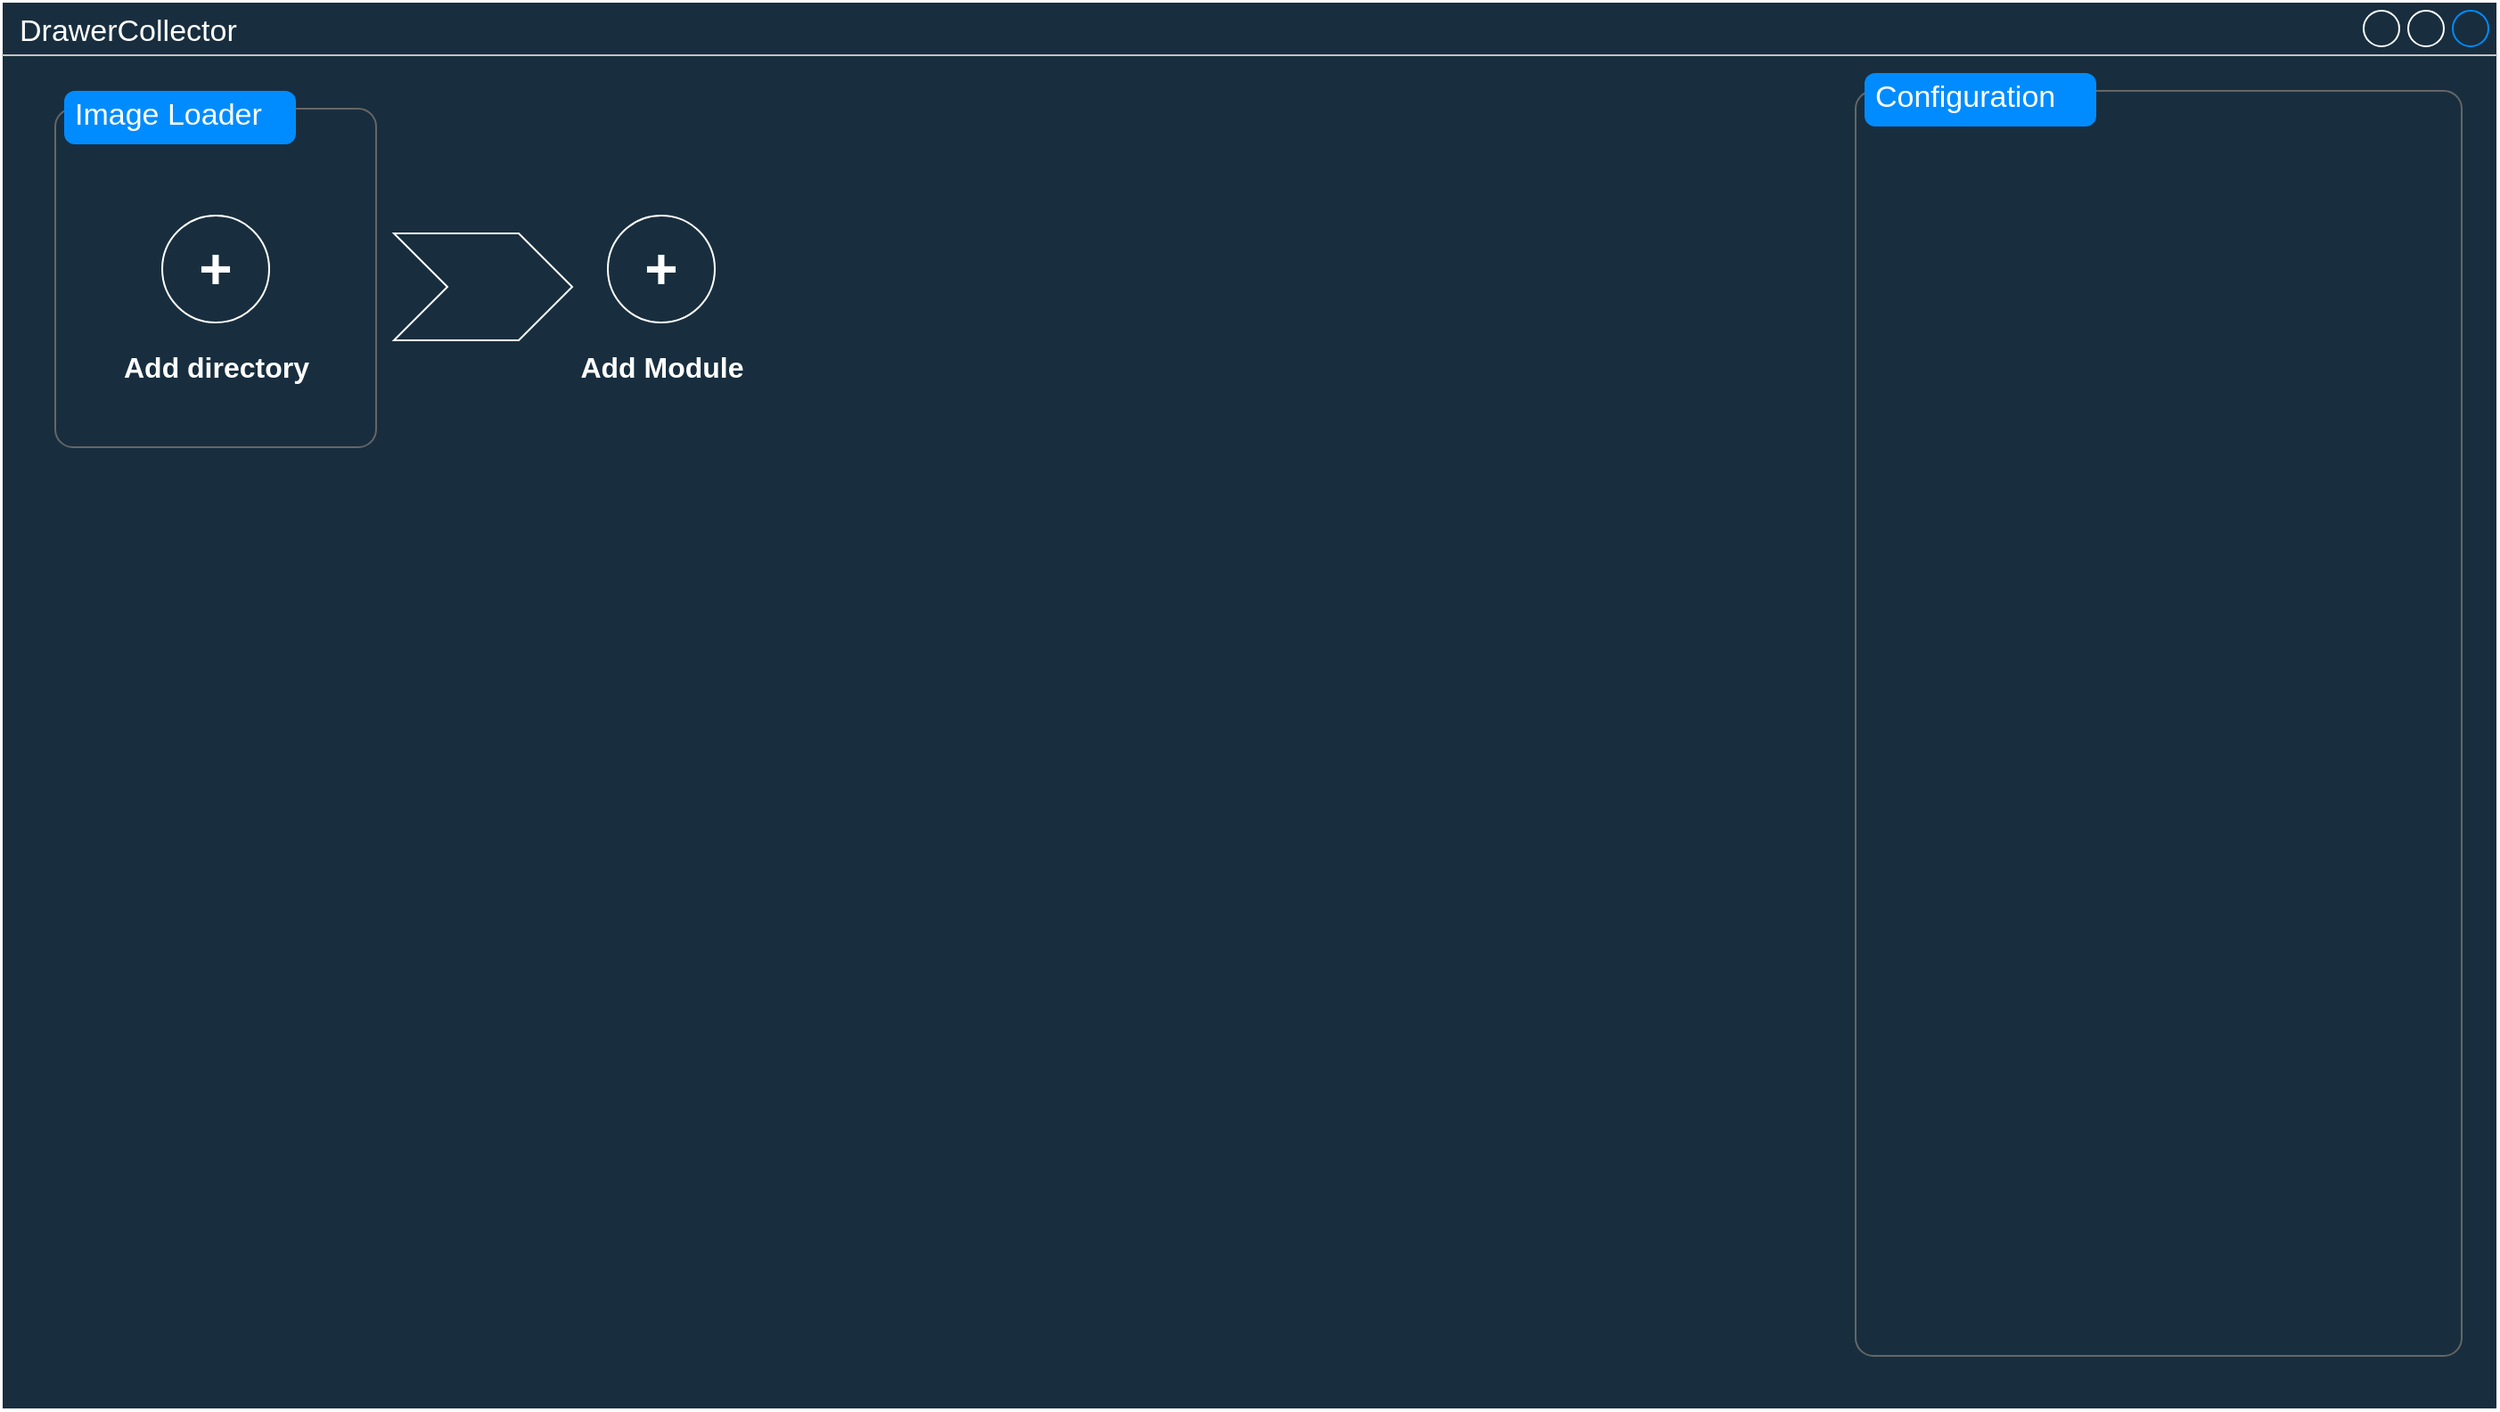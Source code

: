 <mxfile version="21.1.2" type="device" pages="13">
  <diagram name="MainPage" id="4QHCHEwzM7NgPZoShcnq">
    <mxGraphModel dx="2074" dy="1106" grid="1" gridSize="10" guides="1" tooltips="1" connect="1" arrows="1" fold="1" page="1" pageScale="1" pageWidth="1600" pageHeight="900" math="0" shadow="0">
      <root>
        <mxCell id="0" />
        <mxCell id="Sikc8s6z_d72JEaeaKDz-20" parent="0" />
        <mxCell id="Sikc8s6z_d72JEaeaKDz-28" value="&lt;div&gt;DrawerCollector&lt;/div&gt;&lt;div&gt;&lt;br&gt;&lt;/div&gt;" style="strokeWidth=1;shadow=0;dashed=0;align=center;html=1;shape=mxgraph.mockup.containers.window;align=left;verticalAlign=top;spacingLeft=8;strokeColor2=#008cff;strokeColor3=#c4c4c4;fontColor=#FFFFFF;mainText=;fontSize=17;labelBackgroundColor=none;whiteSpace=wrap;strokeColor=#FFFFFF;fillColor=#182E3E;" vertex="1" parent="Sikc8s6z_d72JEaeaKDz-20">
          <mxGeometry x="80" y="40" width="1400" height="790" as="geometry" />
        </mxCell>
        <UserObject label="" link="data:page/id,hgLcFoqbssjTXuBi4_AG" id="BZGcnAVH1Ryqcp6diZ6F-3">
          <mxCell style="shape=mxgraph.mockup.containers.marginRect;rectMarginTop=10;strokeColor=#666666;strokeWidth=1;dashed=0;rounded=1;arcSize=5;recursiveResize=0;html=1;whiteSpace=wrap;fontColor=#FFFFFF;fillColor=#182E3E;" vertex="1" parent="Sikc8s6z_d72JEaeaKDz-20">
            <mxGeometry x="110" y="90" width="180" height="200" as="geometry" />
          </mxCell>
        </UserObject>
        <mxCell id="BZGcnAVH1Ryqcp6diZ6F-4" value="&lt;div&gt;Image Loader&lt;/div&gt;" style="shape=rect;strokeColor=none;fillColor=#008cff;strokeWidth=1;dashed=0;rounded=1;arcSize=20;fontColor=#ffffff;fontSize=17;spacing=2;spacingTop=-2;align=left;autosize=1;spacingLeft=4;resizeWidth=0;resizeHeight=0;perimeter=none;html=1;whiteSpace=wrap;" vertex="1" parent="BZGcnAVH1Ryqcp6diZ6F-3">
          <mxGeometry x="5" width="130" height="30" as="geometry" />
        </mxCell>
        <UserObject label="&lt;font style=&quot;font-size: 32px;&quot;&gt;&lt;b&gt;+&lt;/b&gt;&lt;/font&gt;" link="data:page/id,UpVtdRNt34tTqxoJonI-" id="BZGcnAVH1Ryqcp6diZ6F-5">
          <mxCell style="ellipse;whiteSpace=wrap;html=1;strokeColor=#FFFFFF;fillColor=#182E3E;labelBackgroundColor=none;fontColor=#FFFFFF;shadow=0;aspect=fixed;" vertex="1" parent="BZGcnAVH1Ryqcp6diZ6F-3">
            <mxGeometry x="60" y="70" width="60" height="60" as="geometry" />
          </mxCell>
        </UserObject>
        <mxCell id="BZGcnAVH1Ryqcp6diZ6F-6" value="&lt;div style=&quot;font-size: 16px;&quot;&gt;Add directory&lt;br style=&quot;font-size: 16px;&quot;&gt;&lt;/div&gt;" style="text;html=1;strokeColor=none;fillColor=none;align=center;verticalAlign=middle;whiteSpace=wrap;rounded=0;fontColor=#FFFFFF;fontStyle=1;fontSize=16;" vertex="1" parent="BZGcnAVH1Ryqcp6diZ6F-3">
          <mxGeometry x="2.5" y="140" width="175" height="30" as="geometry" />
        </mxCell>
        <mxCell id="BZGcnAVH1Ryqcp6diZ6F-8" value="" style="shape=mxgraph.mockup.containers.marginRect;rectMarginTop=10;strokeColor=#666666;strokeWidth=1;dashed=0;rounded=1;arcSize=5;recursiveResize=0;html=1;whiteSpace=wrap;fontColor=#FFFFFF;fillColor=#182E3E;" vertex="1" parent="Sikc8s6z_d72JEaeaKDz-20">
          <mxGeometry x="1120" y="80" width="340" height="720" as="geometry" />
        </mxCell>
        <mxCell id="BZGcnAVH1Ryqcp6diZ6F-9" value="Configuration" style="shape=rect;strokeColor=none;fillColor=#008cff;strokeWidth=1;dashed=0;rounded=1;arcSize=20;fontColor=#ffffff;fontSize=17;spacing=2;spacingTop=-2;align=left;autosize=1;spacingLeft=4;resizeWidth=0;resizeHeight=0;perimeter=none;html=1;whiteSpace=wrap;" vertex="1" parent="BZGcnAVH1Ryqcp6diZ6F-8">
          <mxGeometry x="5" width="130" height="30" as="geometry" />
        </mxCell>
        <mxCell id="Y7kr4lN_EB4moR-PGXCY-1" value="" style="html=1;shadow=0;dashed=0;align=center;verticalAlign=middle;shape=mxgraph.arrows2.arrow;dy=0;dx=30;notch=30;strokeColor=#FFFFFF;fontColor=#FFFFFF;fillColor=#182E3E;" vertex="1" parent="Sikc8s6z_d72JEaeaKDz-20">
          <mxGeometry x="300" y="170" width="100" height="60" as="geometry" />
        </mxCell>
        <mxCell id="VPWg5gSxR-0Wk0qPY_qC-0" value="" style="group" vertex="1" connectable="0" parent="Sikc8s6z_d72JEaeaKDz-20">
          <mxGeometry x="362.5" y="160" width="175" height="100" as="geometry" />
        </mxCell>
        <UserObject label="&lt;font style=&quot;font-size: 32px;&quot;&gt;&lt;b&gt;+&lt;/b&gt;&lt;/font&gt;" link="data:page/id,DdyOgkGcl3cxmvbCV8Uq" id="e9swa3hjPzflOzBYY6jh-0">
          <mxCell style="ellipse;whiteSpace=wrap;html=1;strokeColor=#FFFFFF;fillColor=#182E3E;labelBackgroundColor=none;fontColor=#FFFFFF;shadow=0;aspect=fixed;" vertex="1" parent="VPWg5gSxR-0Wk0qPY_qC-0">
            <mxGeometry x="57.5" width="60" height="60" as="geometry" />
          </mxCell>
        </UserObject>
        <mxCell id="e9swa3hjPzflOzBYY6jh-1" value="&lt;div style=&quot;font-size: 16px;&quot;&gt;Add Module&lt;br style=&quot;font-size: 16px;&quot;&gt;&lt;/div&gt;" style="text;html=1;strokeColor=none;fillColor=none;align=center;verticalAlign=middle;whiteSpace=wrap;rounded=0;fontColor=#FFFFFF;fontStyle=1;fontSize=16;" vertex="1" parent="VPWg5gSxR-0Wk0qPY_qC-0">
          <mxGeometry y="70" width="175" height="30" as="geometry" />
        </mxCell>
      </root>
    </mxGraphModel>
  </diagram>
  <diagram name="ImageLoaderPage" id="hgLcFoqbssjTXuBi4_AG">
    <mxGraphModel dx="2074" dy="1106" grid="1" gridSize="10" guides="1" tooltips="1" connect="1" arrows="1" fold="1" page="1" pageScale="1" pageWidth="1600" pageHeight="900" math="0" shadow="0">
      <root>
        <mxCell id="sGLYkjMO27j8jB1cmiwa-0" />
        <mxCell id="sGLYkjMO27j8jB1cmiwa-1" parent="sGLYkjMO27j8jB1cmiwa-0" />
        <UserObject label="&lt;div&gt;DrawerCollector&lt;/div&gt;&lt;div&gt;&lt;br&gt;&lt;/div&gt;" link="data:page/id,4QHCHEwzM7NgPZoShcnq" id="sGLYkjMO27j8jB1cmiwa-2">
          <mxCell style="strokeWidth=1;shadow=0;dashed=0;align=center;html=1;shape=mxgraph.mockup.containers.window;align=left;verticalAlign=top;spacingLeft=8;strokeColor2=#008cff;strokeColor3=#c4c4c4;fontColor=#FFFFFF;mainText=;fontSize=17;labelBackgroundColor=none;whiteSpace=wrap;strokeColor=#FFFFFF;fillColor=#182E3E;" vertex="1" parent="sGLYkjMO27j8jB1cmiwa-1">
            <mxGeometry x="80" y="40" width="1400" height="790" as="geometry" />
          </mxCell>
        </UserObject>
        <mxCell id="sGLYkjMO27j8jB1cmiwa-3" value="" style="shape=mxgraph.mockup.containers.marginRect;rectMarginTop=10;strokeColor=#70888f;strokeWidth=5;dashed=0;rounded=1;arcSize=5;recursiveResize=0;html=1;whiteSpace=wrap;fontColor=#FFFFFF;fillColor=#182E3E;" vertex="1" parent="sGLYkjMO27j8jB1cmiwa-1">
          <mxGeometry x="110" y="90" width="180" height="200" as="geometry" />
        </mxCell>
        <mxCell id="sGLYkjMO27j8jB1cmiwa-4" value="&lt;div&gt;Image Loader&lt;/div&gt;" style="shape=rect;strokeColor=none;fillColor=#008cff;strokeWidth=1;dashed=0;rounded=1;arcSize=20;fontColor=#ffffff;fontSize=17;spacing=2;spacingTop=-2;align=left;autosize=1;spacingLeft=4;resizeWidth=0;resizeHeight=0;perimeter=none;html=1;whiteSpace=wrap;" vertex="1" parent="sGLYkjMO27j8jB1cmiwa-3">
          <mxGeometry x="5" width="130" height="30" as="geometry" />
        </mxCell>
        <UserObject label="&lt;font style=&quot;font-size: 32px;&quot;&gt;&lt;b&gt;+&lt;/b&gt;&lt;/font&gt;" link="data:page/id,UpVtdRNt34tTqxoJonI-" id="sGLYkjMO27j8jB1cmiwa-5">
          <mxCell style="ellipse;whiteSpace=wrap;html=1;strokeColor=#FFFFFF;fillColor=#182E3E;labelBackgroundColor=none;fontColor=#FFFFFF;shadow=0;aspect=fixed;" vertex="1" parent="sGLYkjMO27j8jB1cmiwa-3">
            <mxGeometry x="60" y="70" width="60" height="60" as="geometry" />
          </mxCell>
        </UserObject>
        <mxCell id="sGLYkjMO27j8jB1cmiwa-6" value="&lt;div style=&quot;font-size: 16px;&quot;&gt;Add directory&lt;br style=&quot;font-size: 16px;&quot;&gt;&lt;/div&gt;" style="text;html=1;strokeColor=none;fillColor=none;align=center;verticalAlign=middle;whiteSpace=wrap;rounded=0;fontColor=#FFFFFF;fontStyle=1;fontSize=16;" vertex="1" parent="sGLYkjMO27j8jB1cmiwa-3">
          <mxGeometry x="2.5" y="140" width="175" height="30" as="geometry" />
        </mxCell>
        <mxCell id="sGLYkjMO27j8jB1cmiwa-7" value="" style="shape=mxgraph.mockup.containers.marginRect;rectMarginTop=10;strokeColor=#666666;strokeWidth=1;dashed=0;rounded=1;arcSize=5;recursiveResize=0;html=1;whiteSpace=wrap;fontColor=#FFFFFF;fillColor=#182E3E;" vertex="1" parent="sGLYkjMO27j8jB1cmiwa-1">
          <mxGeometry x="1120" y="80" width="340" height="720" as="geometry" />
        </mxCell>
        <mxCell id="sGLYkjMO27j8jB1cmiwa-8" value="Image Loader" style="shape=rect;strokeColor=none;fillColor=#008cff;strokeWidth=1;dashed=0;rounded=1;arcSize=20;fontColor=#ffffff;fontSize=17;spacing=2;spacingTop=-2;align=left;autosize=1;spacingLeft=4;resizeWidth=0;resizeHeight=0;perimeter=none;html=1;whiteSpace=wrap;" vertex="1" parent="sGLYkjMO27j8jB1cmiwa-7">
          <mxGeometry x="5" width="130" height="30" as="geometry" />
        </mxCell>
        <mxCell id="H2jxY5U8lig59B_fxIUB-10" value="Directory" style="whiteSpace=wrap;html=1;strokeColor=#FFFFFF;fontColor=#FFFFFF;fillColor=#182E3E;fontSize=16;fontStyle=1" vertex="1" parent="sGLYkjMO27j8jB1cmiwa-7">
          <mxGeometry x="10" y="40" width="260" height="40" as="geometry" />
        </mxCell>
        <mxCell id="H2jxY5U8lig59B_fxIUB-11" value="Files" style="whiteSpace=wrap;html=1;strokeColor=#FFFFFF;fontColor=#FFFFFF;fillColor=#182E3E;fontSize=16;fontStyle=1" vertex="1" parent="sGLYkjMO27j8jB1cmiwa-7">
          <mxGeometry x="270" y="40" width="60" height="40" as="geometry" />
        </mxCell>
        <mxCell id="H2jxY5U8lig59B_fxIUB-12" value="" style="whiteSpace=wrap;html=1;strokeColor=#FFFFFF;fontColor=#FFFFFF;fillColor=#182E3E;" vertex="1" parent="sGLYkjMO27j8jB1cmiwa-7">
          <mxGeometry x="10" y="80" width="320" height="620" as="geometry" />
        </mxCell>
        <mxCell id="r8GJR6RvqAK0Z7T6UhHm-0" value="" style="html=1;shadow=0;dashed=0;align=center;verticalAlign=middle;shape=mxgraph.arrows2.arrow;dy=0;dx=30;notch=30;strokeColor=#FFFFFF;fontColor=#FFFFFF;fillColor=#182E3E;" vertex="1" parent="sGLYkjMO27j8jB1cmiwa-1">
          <mxGeometry x="300" y="170" width="100" height="60" as="geometry" />
        </mxCell>
        <UserObject label="" link="data:page/id,DdyOgkGcl3cxmvbCV8Uq" id="Y3K2k-p9ZKK7vGbOh9vh-0">
          <mxCell style="group" vertex="1" connectable="0" parent="sGLYkjMO27j8jB1cmiwa-1">
            <mxGeometry x="362.5" y="160" width="175" height="100" as="geometry" />
          </mxCell>
        </UserObject>
        <UserObject label="&lt;font style=&quot;font-size: 32px;&quot;&gt;&lt;b&gt;+&lt;/b&gt;&lt;/font&gt;" id="Y3K2k-p9ZKK7vGbOh9vh-1">
          <mxCell style="ellipse;whiteSpace=wrap;html=1;strokeColor=#FFFFFF;fillColor=#182E3E;labelBackgroundColor=none;fontColor=#FFFFFF;shadow=0;aspect=fixed;" vertex="1" parent="Y3K2k-p9ZKK7vGbOh9vh-0">
            <mxGeometry x="57.5" width="60" height="60" as="geometry" />
          </mxCell>
        </UserObject>
        <mxCell id="Y3K2k-p9ZKK7vGbOh9vh-2" value="&lt;div style=&quot;font-size: 16px;&quot;&gt;Add Module&lt;br style=&quot;font-size: 16px;&quot;&gt;&lt;/div&gt;" style="text;html=1;strokeColor=none;fillColor=none;align=center;verticalAlign=middle;whiteSpace=wrap;rounded=0;fontColor=#FFFFFF;fontStyle=1;fontSize=16;" vertex="1" parent="Y3K2k-p9ZKK7vGbOh9vh-0">
          <mxGeometry y="70" width="175" height="30" as="geometry" />
        </mxCell>
      </root>
    </mxGraphModel>
  </diagram>
  <diagram name="ProcessingModulePageRotation" id="VNy_x9ZEN6lF7U0V-27q">
    <mxGraphModel dx="1728" dy="922" grid="1" gridSize="10" guides="1" tooltips="1" connect="1" arrows="1" fold="1" page="1" pageScale="1" pageWidth="1600" pageHeight="900" math="0" shadow="0">
      <root>
        <mxCell id="SKFq8kWOSzVU3YflYjA9-0" />
        <mxCell id="SKFq8kWOSzVU3YflYjA9-1" parent="SKFq8kWOSzVU3YflYjA9-0" />
        <UserObject label="&lt;div&gt;DrawerCollector&lt;/div&gt;&lt;div&gt;&lt;br&gt;&lt;br&gt;&lt;/div&gt;" link="data:page/id,4QHCHEwzM7NgPZoShcnq" id="SKFq8kWOSzVU3YflYjA9-2">
          <mxCell style="strokeWidth=1;shadow=0;dashed=0;align=center;html=1;shape=mxgraph.mockup.containers.window;align=left;verticalAlign=top;spacingLeft=8;strokeColor2=#008cff;strokeColor3=#c4c4c4;fontColor=#FFFFFF;mainText=;fontSize=17;labelBackgroundColor=none;whiteSpace=wrap;strokeColor=#FFFFFF;fillColor=#182E3E;" vertex="1" parent="SKFq8kWOSzVU3YflYjA9-1">
            <mxGeometry x="80" y="40" width="1400" height="790" as="geometry" />
          </mxCell>
        </UserObject>
        <UserObject label="" link="data:page/id,WiOPVLfUxMLQR4gikRVJ" id="SKFq8kWOSzVU3YflYjA9-3">
          <mxCell style="shape=mxgraph.mockup.containers.marginRect;rectMarginTop=10;strokeColor=#70888f;strokeWidth=1;dashed=0;rounded=1;arcSize=5;recursiveResize=0;html=1;whiteSpace=wrap;fontColor=#FFFFFF;fillColor=#182E3E;" vertex="1" parent="SKFq8kWOSzVU3YflYjA9-1">
            <mxGeometry x="110" y="90" width="180" height="200" as="geometry" />
          </mxCell>
        </UserObject>
        <mxCell id="SKFq8kWOSzVU3YflYjA9-4" value="&lt;div&gt;Image Loader&lt;/div&gt;" style="shape=rect;strokeColor=none;fillColor=#008cff;strokeWidth=1;dashed=0;rounded=1;arcSize=20;fontColor=#ffffff;fontSize=17;spacing=2;spacingTop=-2;align=left;autosize=1;spacingLeft=4;resizeWidth=0;resizeHeight=0;perimeter=none;html=1;whiteSpace=wrap;" vertex="1" parent="SKFq8kWOSzVU3YflYjA9-3">
          <mxGeometry x="5" width="130" height="30" as="geometry" />
        </mxCell>
        <UserObject label="&lt;font style=&quot;font-size: 32px;&quot;&gt;&lt;b&gt;+&lt;/b&gt;&lt;/font&gt;" link="data:page/id,UpVtdRNt34tTqxoJonI-" id="SKFq8kWOSzVU3YflYjA9-5">
          <mxCell style="ellipse;whiteSpace=wrap;html=1;strokeColor=#FFFFFF;fillColor=#182E3E;labelBackgroundColor=none;fontColor=#FFFFFF;shadow=0;aspect=fixed;" vertex="1" parent="SKFq8kWOSzVU3YflYjA9-3">
            <mxGeometry x="60" y="70" width="60" height="60" as="geometry" />
          </mxCell>
        </UserObject>
        <mxCell id="SKFq8kWOSzVU3YflYjA9-6" value="&lt;div style=&quot;font-size: 16px;&quot;&gt;Add directory&lt;br style=&quot;font-size: 16px;&quot;&gt;&lt;/div&gt;" style="text;html=1;strokeColor=none;fillColor=none;align=center;verticalAlign=middle;whiteSpace=wrap;rounded=0;fontColor=#FFFFFF;fontStyle=1;fontSize=16;" vertex="1" parent="SKFq8kWOSzVU3YflYjA9-3">
          <mxGeometry x="2.5" y="140" width="175" height="30" as="geometry" />
        </mxCell>
        <mxCell id="SKFq8kWOSzVU3YflYjA9-7" value="" style="shape=mxgraph.mockup.containers.marginRect;rectMarginTop=10;strokeColor=#666666;strokeWidth=1;dashed=0;rounded=1;arcSize=5;recursiveResize=0;html=1;whiteSpace=wrap;fontColor=#FFFFFF;fillColor=#182E3E;" vertex="1" parent="SKFq8kWOSzVU3YflYjA9-1">
          <mxGeometry x="1120" y="80" width="340" height="720" as="geometry" />
        </mxCell>
        <mxCell id="SKFq8kWOSzVU3YflYjA9-8" value="Rotation Module Configuration" style="shape=rect;strokeColor=none;fillColor=#008cff;strokeWidth=1;dashed=0;rounded=1;arcSize=20;fontColor=#ffffff;fontSize=17;spacing=2;spacingTop=-2;align=left;autosize=1;spacingLeft=4;resizeWidth=0;resizeHeight=0;perimeter=none;html=1;whiteSpace=wrap;" vertex="1" parent="SKFq8kWOSzVU3YflYjA9-7">
          <mxGeometry x="5" width="260" height="30" as="geometry" />
        </mxCell>
        <mxCell id="SKFq8kWOSzVU3YflYjA9-9" value="Parameter" style="whiteSpace=wrap;html=1;strokeColor=#FFFFFF;fontColor=#FFFFFF;fillColor=#182E3E;fontSize=16;fontStyle=1" vertex="1" parent="SKFq8kWOSzVU3YflYjA9-7">
          <mxGeometry x="10" y="40" width="170" height="40" as="geometry" />
        </mxCell>
        <mxCell id="SKFq8kWOSzVU3YflYjA9-10" value="Value" style="whiteSpace=wrap;html=1;strokeColor=#FFFFFF;fontColor=#FFFFFF;fillColor=#182E3E;fontSize=16;fontStyle=1" vertex="1" parent="SKFq8kWOSzVU3YflYjA9-7">
          <mxGeometry x="180" y="40" width="150" height="40" as="geometry" />
        </mxCell>
        <mxCell id="SKFq8kWOSzVU3YflYjA9-11" value="" style="whiteSpace=wrap;html=1;strokeColor=#FFFFFF;fontColor=#FFFFFF;fillColor=#182E3E;" vertex="1" parent="SKFq8kWOSzVU3YflYjA9-7">
          <mxGeometry x="10" y="80" width="320" height="620" as="geometry" />
        </mxCell>
        <mxCell id="i6L3_rqYi2wgmi7N0PD3-6" value="Angle" style="whiteSpace=wrap;html=1;strokeColor=#FFFFFF;fontColor=#FFFFFF;fillColor=#182E3E;fontSize=16;fontStyle=1" vertex="1" parent="SKFq8kWOSzVU3YflYjA9-7">
          <mxGeometry x="10" y="90" width="170" height="40" as="geometry" />
        </mxCell>
        <mxCell id="i6L3_rqYi2wgmi7N0PD3-7" value="90 deg." style="whiteSpace=wrap;html=1;strokeColor=#FFFFFF;fontColor=#FFFFFF;fillColor=#182E3E;fontSize=16;fontStyle=1" vertex="1" parent="SKFq8kWOSzVU3YflYjA9-7">
          <mxGeometry x="180" y="90" width="150" height="40" as="geometry" />
        </mxCell>
        <mxCell id="SKFq8kWOSzVU3YflYjA9-12" value="" style="html=1;shadow=0;dashed=0;align=center;verticalAlign=middle;shape=mxgraph.arrows2.arrow;dy=0;dx=30;notch=30;strokeColor=#FFFFFF;fontColor=#FFFFFF;fillColor=#182E3E;" vertex="1" parent="SKFq8kWOSzVU3YflYjA9-1">
          <mxGeometry x="300" y="170" width="100" height="60" as="geometry" />
        </mxCell>
        <UserObject label="" id="SKFq8kWOSzVU3YflYjA9-13">
          <mxCell style="shape=mxgraph.mockup.containers.marginRect;rectMarginTop=10;strokeColor=#666666;strokeWidth=5;dashed=0;rounded=1;arcSize=5;recursiveResize=0;html=1;whiteSpace=wrap;fontColor=#FFFFFF;fillColor=#182E3E;" vertex="1" parent="SKFq8kWOSzVU3YflYjA9-1">
            <mxGeometry x="410" y="90" width="180" height="200" as="geometry" />
          </mxCell>
        </UserObject>
        <mxCell id="SKFq8kWOSzVU3YflYjA9-14" value="Rotation" style="shape=rect;strokeColor=none;fillColor=#008cff;strokeWidth=1;dashed=0;rounded=1;arcSize=20;fontColor=#ffffff;fontSize=17;spacing=2;spacingTop=-2;align=left;autosize=1;spacingLeft=4;resizeWidth=0;resizeHeight=0;perimeter=none;html=1;whiteSpace=wrap;" vertex="1" parent="SKFq8kWOSzVU3YflYjA9-13">
          <mxGeometry x="5" width="90" height="30" as="geometry" />
        </mxCell>
        <UserObject label="&lt;span style=&quot;font-size: 16px;&quot;&gt;X&lt;/span&gt;" link="data:page/id,4QHCHEwzM7NgPZoShcnq" id="AwU_nWLFD3IWpCEmYr8r-0">
          <mxCell style="ellipse;whiteSpace=wrap;html=1;strokeColor=#C73500;fillColor=none;labelBackgroundColor=none;fontColor=#e64500;shadow=0;aspect=fixed;fontStyle=1;fontSize=16;strokeWidth=3;" vertex="1" parent="SKFq8kWOSzVU3YflYjA9-13">
            <mxGeometry x="60" y="80" width="60" height="60" as="geometry" />
          </mxCell>
        </UserObject>
        <mxCell id="0AKEfZ34rkabN835POZt-0" value="" style="group" vertex="1" connectable="0" parent="SKFq8kWOSzVU3YflYjA9-1">
          <mxGeometry x="692.5" y="160" width="175" height="100" as="geometry" />
        </mxCell>
        <UserObject label="&lt;font style=&quot;font-size: 32px;&quot;&gt;&lt;b&gt;+&lt;/b&gt;&lt;/font&gt;" id="0AKEfZ34rkabN835POZt-1">
          <mxCell style="ellipse;whiteSpace=wrap;html=1;strokeColor=#FFFFFF;fillColor=#182E3E;labelBackgroundColor=none;fontColor=#FFFFFF;shadow=0;aspect=fixed;" vertex="1" parent="0AKEfZ34rkabN835POZt-0">
            <mxGeometry x="57.5" width="60" height="60" as="geometry" />
          </mxCell>
        </UserObject>
        <mxCell id="0AKEfZ34rkabN835POZt-2" value="&lt;div style=&quot;font-size: 16px;&quot;&gt;Add Module&lt;br style=&quot;font-size: 16px;&quot;&gt;&lt;/div&gt;" style="text;html=1;strokeColor=none;fillColor=none;align=center;verticalAlign=middle;whiteSpace=wrap;rounded=0;fontColor=#FFFFFF;fontStyle=1;fontSize=16;" vertex="1" parent="0AKEfZ34rkabN835POZt-0">
          <mxGeometry y="70" width="175" height="30" as="geometry" />
        </mxCell>
        <mxCell id="0AKEfZ34rkabN835POZt-3" value="" style="html=1;shadow=0;dashed=0;align=center;verticalAlign=middle;shape=mxgraph.arrows2.arrow;dy=0;dx=30;notch=30;strokeColor=#FFFFFF;fontColor=#FFFFFF;fillColor=#182E3E;" vertex="1" parent="SKFq8kWOSzVU3YflYjA9-1">
          <mxGeometry x="610" y="170" width="100" height="60" as="geometry" />
        </mxCell>
        <UserObject label="&lt;div style=&quot;font-size: 16px;&quot;&gt;Start processing&lt;/div&gt;" link="data:page/id,f459UlWJwNEQwopyS50J" id="DhT2x5aYPMqxzXCA-aeU-0">
          <mxCell style="whiteSpace=wrap;html=1;strokeColor=#005700;fillColor=#008a00;rounded=1;fontSize=16;fontStyle=1;fontColor=#ffffff;" vertex="1" parent="SKFq8kWOSzVU3YflYjA9-1">
            <mxGeometry x="850" y="160" width="140" height="60" as="geometry" />
          </mxCell>
        </UserObject>
      </root>
    </mxGraphModel>
  </diagram>
  <diagram name="ProcessingPage" id="FxG1GgXOQTzsYyO-scgQ">
    <mxGraphModel dx="2074" dy="1106" grid="1" gridSize="10" guides="1" tooltips="1" connect="1" arrows="1" fold="1" page="1" pageScale="1" pageWidth="1600" pageHeight="900" math="0" shadow="0">
      <root>
        <mxCell id="E5h4Y8q7N4OkGtSlHdv4-0" />
        <mxCell id="E5h4Y8q7N4OkGtSlHdv4-1" parent="E5h4Y8q7N4OkGtSlHdv4-0" />
        <UserObject label="&lt;div&gt;DrawerCollector&lt;/div&gt;&lt;div&gt;&lt;br&gt;&lt;br&gt;&lt;/div&gt;" id="E5h4Y8q7N4OkGtSlHdv4-2">
          <mxCell style="strokeWidth=1;shadow=0;dashed=0;align=center;html=1;shape=mxgraph.mockup.containers.window;align=left;verticalAlign=top;spacingLeft=8;strokeColor2=#008cff;strokeColor3=#c4c4c4;fontColor=#FFFFFF;mainText=;fontSize=17;labelBackgroundColor=none;whiteSpace=wrap;strokeColor=#FFFFFF;fillColor=#182E3E;" vertex="1" parent="E5h4Y8q7N4OkGtSlHdv4-1">
            <mxGeometry x="80" y="40" width="1400" height="790" as="geometry" />
          </mxCell>
        </UserObject>
        <UserObject label="" id="E5h4Y8q7N4OkGtSlHdv4-3">
          <mxCell style="shape=mxgraph.mockup.containers.marginRect;rectMarginTop=10;strokeColor=#70888f;strokeWidth=1;dashed=0;rounded=1;arcSize=5;recursiveResize=0;html=1;whiteSpace=wrap;fontColor=#FFFFFF;fillColor=#182E3E;" vertex="1" parent="E5h4Y8q7N4OkGtSlHdv4-1">
            <mxGeometry x="110" y="90" width="180" height="200" as="geometry" />
          </mxCell>
        </UserObject>
        <mxCell id="E5h4Y8q7N4OkGtSlHdv4-4" value="&lt;div&gt;Image Loader&lt;/div&gt;" style="shape=rect;strokeColor=none;fillColor=#008cff;strokeWidth=1;dashed=0;rounded=1;arcSize=20;fontColor=#ffffff;fontSize=17;spacing=2;spacingTop=-2;align=left;autosize=1;spacingLeft=4;resizeWidth=0;resizeHeight=0;perimeter=none;html=1;whiteSpace=wrap;" vertex="1" parent="E5h4Y8q7N4OkGtSlHdv4-3">
          <mxGeometry x="5" width="130" height="30" as="geometry" />
        </mxCell>
        <mxCell id="qvlTHcUzse7tSTHT7TKm-0" value="" style="verticalLabelPosition=bottom;verticalAlign=top;html=1;shape=mxgraph.basic.tick;strokeColor=#2D7600;fontColor=#ffffff;fillColor=#60a917;" vertex="1" parent="E5h4Y8q7N4OkGtSlHdv4-3">
          <mxGeometry x="47.5" y="50" width="85" height="100" as="geometry" />
        </mxCell>
        <mxCell id="E5h4Y8q7N4OkGtSlHdv4-14" value="" style="html=1;shadow=0;dashed=0;align=center;verticalAlign=middle;shape=mxgraph.arrows2.arrow;dy=0;dx=30;notch=30;strokeColor=#2D7600;fontColor=#ffffff;fillColor=#60a917;" vertex="1" parent="E5h4Y8q7N4OkGtSlHdv4-1">
          <mxGeometry x="300" y="170" width="100" height="60" as="geometry" />
        </mxCell>
        <UserObject label="" id="E5h4Y8q7N4OkGtSlHdv4-15">
          <mxCell style="shape=mxgraph.mockup.containers.marginRect;rectMarginTop=10;strokeColor=#666666;strokeWidth=5;dashed=0;rounded=1;arcSize=5;recursiveResize=0;html=1;whiteSpace=wrap;fontColor=#FFFFFF;fillColor=#182E3E;" vertex="1" parent="E5h4Y8q7N4OkGtSlHdv4-1">
            <mxGeometry x="410" y="90" width="185" height="200" as="geometry" />
          </mxCell>
        </UserObject>
        <mxCell id="E5h4Y8q7N4OkGtSlHdv4-16" value="Processing Module 1" style="shape=rect;strokeColor=none;fillColor=#008cff;strokeWidth=1;dashed=0;rounded=1;arcSize=20;fontColor=#ffffff;fontSize=17;spacing=2;spacingTop=-2;align=left;autosize=1;spacingLeft=4;resizeWidth=0;resizeHeight=0;perimeter=none;html=1;whiteSpace=wrap;" vertex="1" parent="E5h4Y8q7N4OkGtSlHdv4-15">
          <mxGeometry x="5" width="180" height="30" as="geometry" />
        </mxCell>
        <mxCell id="__dHwhygnvXSexR9JRXS-4" value="" style="verticalLabelPosition=bottom;shadow=0;dashed=0;align=center;html=1;verticalAlign=top;strokeWidth=1;shape=mxgraph.mockup.misc.loading_circle_1;pointerEvents=1;strokeColor=#FFFFFF;fontColor=#FFFFFF;fillColor=#182E3E;" vertex="1" parent="E5h4Y8q7N4OkGtSlHdv4-15">
          <mxGeometry x="50" y="65" width="90" height="90" as="geometry" />
        </mxCell>
        <mxCell id="E5h4Y8q7N4OkGtSlHdv4-21" value="" style="html=1;shadow=0;dashed=0;align=center;verticalAlign=middle;shape=mxgraph.arrows2.arrow;dy=0;dx=30;notch=30;strokeColor=#6F0000;fontColor=#ffffff;fillColor=#a20025;" vertex="1" parent="E5h4Y8q7N4OkGtSlHdv4-1">
          <mxGeometry x="610" y="170" width="100" height="60" as="geometry" />
        </mxCell>
        <UserObject label="Abort" link="data:page/id,4QHCHEwzM7NgPZoShcnq" id="E5h4Y8q7N4OkGtSlHdv4-22">
          <mxCell style="whiteSpace=wrap;html=1;strokeColor=#6F0000;fillColor=#a20025;rounded=1;fontSize=16;fontStyle=1;fontColor=#ffffff;" vertex="1" parent="E5h4Y8q7N4OkGtSlHdv4-1">
            <mxGeometry x="940" y="160" width="140" height="60" as="geometry" />
          </mxCell>
        </UserObject>
        <UserObject label="" id="__dHwhygnvXSexR9JRXS-1">
          <mxCell style="shape=mxgraph.mockup.containers.marginRect;rectMarginTop=10;strokeColor=#666666;strokeWidth=5;dashed=0;rounded=1;arcSize=5;recursiveResize=0;html=1;whiteSpace=wrap;fontColor=#FFFFFF;fillColor=#182E3E;" vertex="1" parent="E5h4Y8q7N4OkGtSlHdv4-1">
            <mxGeometry x="730" y="90" width="185" height="200" as="geometry" />
          </mxCell>
        </UserObject>
        <mxCell id="__dHwhygnvXSexR9JRXS-2" value="Processing Module 2" style="shape=rect;strokeColor=none;fillColor=#008cff;strokeWidth=1;dashed=0;rounded=1;arcSize=20;fontColor=#ffffff;fontSize=17;spacing=2;spacingTop=-2;align=left;autosize=1;spacingLeft=4;resizeWidth=0;resizeHeight=0;perimeter=none;html=1;whiteSpace=wrap;" vertex="1" parent="__dHwhygnvXSexR9JRXS-1">
          <mxGeometry x="5" width="180" height="30" as="geometry" />
        </mxCell>
        <mxCell id="__dHwhygnvXSexR9JRXS-5" value="" style="verticalLabelPosition=bottom;shadow=0;dashed=0;align=center;html=1;verticalAlign=top;strokeWidth=1;shape=mxgraph.mockup.misc.loading_circle_1;pointerEvents=1;strokeColor=#FFFFFF;fontColor=#FFFFFF;fillColor=#182E3E;" vertex="1" parent="__dHwhygnvXSexR9JRXS-1">
          <mxGeometry x="50" y="65" width="90" height="90" as="geometry" />
        </mxCell>
      </root>
    </mxGraphModel>
  </diagram>
  <diagram name="ProcessingModulePageRotationImageLoaderCfg" id="WiOPVLfUxMLQR4gikRVJ">
    <mxGraphModel dx="2074" dy="1106" grid="1" gridSize="10" guides="1" tooltips="1" connect="1" arrows="1" fold="1" page="1" pageScale="1" pageWidth="1600" pageHeight="900" math="0" shadow="0">
      <root>
        <mxCell id="2y9sZ35G98QOjDsGW6FF-0" />
        <mxCell id="2y9sZ35G98QOjDsGW6FF-1" parent="2y9sZ35G98QOjDsGW6FF-0" />
        <UserObject label="&lt;div&gt;DrawerCollector&lt;/div&gt;&lt;div&gt;&lt;br&gt;&lt;br&gt;&lt;/div&gt;" link="data:page/id,4QHCHEwzM7NgPZoShcnq" id="2y9sZ35G98QOjDsGW6FF-2">
          <mxCell style="strokeWidth=1;shadow=0;dashed=0;align=center;html=1;shape=mxgraph.mockup.containers.window;align=left;verticalAlign=top;spacingLeft=8;strokeColor2=#008cff;strokeColor3=#c4c4c4;fontColor=#FFFFFF;mainText=;fontSize=17;labelBackgroundColor=none;whiteSpace=wrap;strokeColor=#FFFFFF;fillColor=#182E3E;" vertex="1" parent="2y9sZ35G98QOjDsGW6FF-1">
            <mxGeometry x="80" y="40" width="1400" height="790" as="geometry" />
          </mxCell>
        </UserObject>
        <UserObject label="" link="data:page/id,hgLcFoqbssjTXuBi4_AG" id="2y9sZ35G98QOjDsGW6FF-3">
          <mxCell style="shape=mxgraph.mockup.containers.marginRect;rectMarginTop=10;strokeColor=#70888f;strokeWidth=5;dashed=0;rounded=1;arcSize=5;recursiveResize=0;html=1;whiteSpace=wrap;fontColor=#FFFFFF;fillColor=#182E3E;" vertex="1" parent="2y9sZ35G98QOjDsGW6FF-1">
            <mxGeometry x="110" y="90" width="180" height="200" as="geometry" />
          </mxCell>
        </UserObject>
        <mxCell id="2y9sZ35G98QOjDsGW6FF-4" value="&lt;div&gt;Image Loader&lt;/div&gt;" style="shape=rect;strokeColor=none;fillColor=#008cff;strokeWidth=1;dashed=0;rounded=1;arcSize=20;fontColor=#ffffff;fontSize=17;spacing=2;spacingTop=-2;align=left;autosize=1;spacingLeft=4;resizeWidth=0;resizeHeight=0;perimeter=none;html=1;whiteSpace=wrap;" vertex="1" parent="2y9sZ35G98QOjDsGW6FF-3">
          <mxGeometry x="5" width="130" height="30" as="geometry" />
        </mxCell>
        <UserObject label="&lt;font style=&quot;font-size: 32px;&quot;&gt;&lt;b&gt;+&lt;/b&gt;&lt;/font&gt;" link="data:page/id,UpVtdRNt34tTqxoJonI-" id="2y9sZ35G98QOjDsGW6FF-5">
          <mxCell style="ellipse;whiteSpace=wrap;html=1;strokeColor=#FFFFFF;fillColor=#182E3E;labelBackgroundColor=none;fontColor=#FFFFFF;shadow=0;aspect=fixed;" vertex="1" parent="2y9sZ35G98QOjDsGW6FF-3">
            <mxGeometry x="60" y="70" width="60" height="60" as="geometry" />
          </mxCell>
        </UserObject>
        <mxCell id="2y9sZ35G98QOjDsGW6FF-6" value="&lt;div style=&quot;font-size: 16px;&quot;&gt;Add directory&lt;br style=&quot;font-size: 16px;&quot;&gt;&lt;/div&gt;" style="text;html=1;strokeColor=none;fillColor=none;align=center;verticalAlign=middle;whiteSpace=wrap;rounded=0;fontColor=#FFFFFF;fontStyle=1;fontSize=16;" vertex="1" parent="2y9sZ35G98QOjDsGW6FF-3">
          <mxGeometry x="2.5" y="140" width="175" height="30" as="geometry" />
        </mxCell>
        <mxCell id="2y9sZ35G98QOjDsGW6FF-14" value="" style="html=1;shadow=0;dashed=0;align=center;verticalAlign=middle;shape=mxgraph.arrows2.arrow;dy=0;dx=30;notch=30;strokeColor=#FFFFFF;fontColor=#FFFFFF;fillColor=#182E3E;" vertex="1" parent="2y9sZ35G98QOjDsGW6FF-1">
          <mxGeometry x="300" y="170" width="100" height="60" as="geometry" />
        </mxCell>
        <UserObject label="" link="data:page/id,VNy_x9ZEN6lF7U0V-27q" id="2y9sZ35G98QOjDsGW6FF-15">
          <mxCell style="shape=mxgraph.mockup.containers.marginRect;rectMarginTop=10;strokeColor=#666666;strokeWidth=1;dashed=0;rounded=1;arcSize=5;recursiveResize=0;html=1;whiteSpace=wrap;fontColor=#FFFFFF;fillColor=#182E3E;" vertex="1" parent="2y9sZ35G98QOjDsGW6FF-1">
            <mxGeometry x="410" y="90" width="180" height="200" as="geometry" />
          </mxCell>
        </UserObject>
        <mxCell id="2y9sZ35G98QOjDsGW6FF-16" value="Rotation" style="shape=rect;strokeColor=none;fillColor=#008cff;strokeWidth=1;dashed=0;rounded=1;arcSize=20;fontColor=#ffffff;fontSize=17;spacing=2;spacingTop=-2;align=left;autosize=1;spacingLeft=4;resizeWidth=0;resizeHeight=0;perimeter=none;html=1;whiteSpace=wrap;" vertex="1" parent="2y9sZ35G98QOjDsGW6FF-15">
          <mxGeometry x="5" width="90" height="30" as="geometry" />
        </mxCell>
        <UserObject label="&lt;span style=&quot;font-size: 16px;&quot;&gt;X&lt;/span&gt;" link="data:page/id,4QHCHEwzM7NgPZoShcnq" id="2y9sZ35G98QOjDsGW6FF-17">
          <mxCell style="ellipse;whiteSpace=wrap;html=1;strokeColor=#C73500;fillColor=none;labelBackgroundColor=none;fontColor=#e64500;shadow=0;aspect=fixed;fontStyle=1;fontSize=16;strokeWidth=3;" vertex="1" parent="2y9sZ35G98QOjDsGW6FF-15">
            <mxGeometry x="60" y="80" width="60" height="60" as="geometry" />
          </mxCell>
        </UserObject>
        <mxCell id="2y9sZ35G98QOjDsGW6FF-18" value="" style="group" vertex="1" connectable="0" parent="2y9sZ35G98QOjDsGW6FF-1">
          <mxGeometry x="692.5" y="160" width="175" height="100" as="geometry" />
        </mxCell>
        <UserObject label="&lt;font style=&quot;font-size: 32px;&quot;&gt;&lt;b&gt;+&lt;/b&gt;&lt;/font&gt;" id="2y9sZ35G98QOjDsGW6FF-19">
          <mxCell style="ellipse;whiteSpace=wrap;html=1;strokeColor=#FFFFFF;fillColor=#182E3E;labelBackgroundColor=none;fontColor=#FFFFFF;shadow=0;aspect=fixed;" vertex="1" parent="2y9sZ35G98QOjDsGW6FF-18">
            <mxGeometry x="57.5" width="60" height="60" as="geometry" />
          </mxCell>
        </UserObject>
        <mxCell id="2y9sZ35G98QOjDsGW6FF-20" value="&lt;div style=&quot;font-size: 16px;&quot;&gt;Add Module&lt;br style=&quot;font-size: 16px;&quot;&gt;&lt;/div&gt;" style="text;html=1;strokeColor=none;fillColor=none;align=center;verticalAlign=middle;whiteSpace=wrap;rounded=0;fontColor=#FFFFFF;fontStyle=1;fontSize=16;" vertex="1" parent="2y9sZ35G98QOjDsGW6FF-18">
          <mxGeometry y="70" width="175" height="30" as="geometry" />
        </mxCell>
        <mxCell id="2y9sZ35G98QOjDsGW6FF-21" value="" style="html=1;shadow=0;dashed=0;align=center;verticalAlign=middle;shape=mxgraph.arrows2.arrow;dy=0;dx=30;notch=30;strokeColor=#FFFFFF;fontColor=#FFFFFF;fillColor=#182E3E;" vertex="1" parent="2y9sZ35G98QOjDsGW6FF-1">
          <mxGeometry x="610" y="170" width="100" height="60" as="geometry" />
        </mxCell>
        <mxCell id="eYcTT7ywrqwXEYDDCLu7-0" value="" style="shape=mxgraph.mockup.containers.marginRect;rectMarginTop=10;strokeColor=#666666;strokeWidth=1;dashed=0;rounded=1;arcSize=5;recursiveResize=0;html=1;whiteSpace=wrap;fontColor=#FFFFFF;fillColor=#182E3E;" vertex="1" parent="2y9sZ35G98QOjDsGW6FF-1">
          <mxGeometry x="1120" y="80" width="340" height="720" as="geometry" />
        </mxCell>
        <mxCell id="eYcTT7ywrqwXEYDDCLu7-1" value="Image Loader" style="shape=rect;strokeColor=none;fillColor=#008cff;strokeWidth=1;dashed=0;rounded=1;arcSize=20;fontColor=#ffffff;fontSize=17;spacing=2;spacingTop=-2;align=left;autosize=1;spacingLeft=4;resizeWidth=0;resizeHeight=0;perimeter=none;html=1;whiteSpace=wrap;" vertex="1" parent="eYcTT7ywrqwXEYDDCLu7-0">
          <mxGeometry x="5" width="130" height="30" as="geometry" />
        </mxCell>
        <mxCell id="eYcTT7ywrqwXEYDDCLu7-2" value="Directory" style="whiteSpace=wrap;html=1;strokeColor=#FFFFFF;fontColor=#FFFFFF;fillColor=#182E3E;fontSize=16;fontStyle=1" vertex="1" parent="eYcTT7ywrqwXEYDDCLu7-0">
          <mxGeometry x="10" y="40" width="260" height="40" as="geometry" />
        </mxCell>
        <mxCell id="eYcTT7ywrqwXEYDDCLu7-3" value="Files" style="whiteSpace=wrap;html=1;strokeColor=#FFFFFF;fontColor=#FFFFFF;fillColor=#182E3E;fontSize=16;fontStyle=1" vertex="1" parent="eYcTT7ywrqwXEYDDCLu7-0">
          <mxGeometry x="270" y="40" width="60" height="40" as="geometry" />
        </mxCell>
        <mxCell id="eYcTT7ywrqwXEYDDCLu7-4" value="" style="whiteSpace=wrap;html=1;strokeColor=#FFFFFF;fontColor=#FFFFFF;fillColor=#182E3E;" vertex="1" parent="eYcTT7ywrqwXEYDDCLu7-0">
          <mxGeometry x="10" y="80" width="320" height="620" as="geometry" />
        </mxCell>
        <UserObject label="&lt;div style=&quot;font-size: 16px;&quot;&gt;Start processing&lt;/div&gt;" link="data:page/id,f459UlWJwNEQwopyS50J" id="hMaXqVIOh35bpdhoZ0I3-0">
          <mxCell style="whiteSpace=wrap;html=1;strokeColor=#005700;fillColor=#008a00;rounded=1;fontSize=16;fontStyle=1;fontColor=#ffffff;" vertex="1" parent="2y9sZ35G98QOjDsGW6FF-1">
            <mxGeometry x="850" y="160" width="140" height="60" as="geometry" />
          </mxCell>
        </UserObject>
      </root>
    </mxGraphModel>
  </diagram>
  <diagram name="ProcessingModulePageBoxCropper" id="h1OTeUkrut5GULpc_ItQ">
    <mxGraphModel dx="2074" dy="1106" grid="1" gridSize="10" guides="1" tooltips="1" connect="1" arrows="1" fold="1" page="1" pageScale="1" pageWidth="1600" pageHeight="900" math="0" shadow="0">
      <root>
        <mxCell id="LH34y7n98yYIbcsCo41Y-0" />
        <mxCell id="LH34y7n98yYIbcsCo41Y-1" parent="LH34y7n98yYIbcsCo41Y-0" />
        <UserObject label="&lt;div&gt;DrawerCollector&lt;/div&gt;&lt;div&gt;&lt;br&gt;&lt;br&gt;&lt;/div&gt;" link="data:page/id,4QHCHEwzM7NgPZoShcnq" id="LH34y7n98yYIbcsCo41Y-2">
          <mxCell style="strokeWidth=1;shadow=0;dashed=0;align=center;html=1;shape=mxgraph.mockup.containers.window;align=left;verticalAlign=top;spacingLeft=8;strokeColor2=#008cff;strokeColor3=#c4c4c4;fontColor=#FFFFFF;mainText=;fontSize=17;labelBackgroundColor=none;whiteSpace=wrap;strokeColor=#FFFFFF;fillColor=#182E3E;" vertex="1" parent="LH34y7n98yYIbcsCo41Y-1">
            <mxGeometry x="80" y="40" width="1400" height="790" as="geometry" />
          </mxCell>
        </UserObject>
        <UserObject label="" link="data:page/id,bpctJW46AZVkk8_T5PjK" id="LH34y7n98yYIbcsCo41Y-3">
          <mxCell style="shape=mxgraph.mockup.containers.marginRect;rectMarginTop=10;strokeColor=#70888f;strokeWidth=1;dashed=0;rounded=1;arcSize=5;recursiveResize=0;html=1;whiteSpace=wrap;fontColor=#FFFFFF;fillColor=#182E3E;" vertex="1" parent="LH34y7n98yYIbcsCo41Y-1">
            <mxGeometry x="110" y="90" width="180" height="200" as="geometry" />
          </mxCell>
        </UserObject>
        <mxCell id="LH34y7n98yYIbcsCo41Y-4" value="&lt;div&gt;Image Loader&lt;/div&gt;" style="shape=rect;strokeColor=none;fillColor=#008cff;strokeWidth=1;dashed=0;rounded=1;arcSize=20;fontColor=#ffffff;fontSize=17;spacing=2;spacingTop=-2;align=left;autosize=1;spacingLeft=4;resizeWidth=0;resizeHeight=0;perimeter=none;html=1;whiteSpace=wrap;" vertex="1" parent="LH34y7n98yYIbcsCo41Y-3">
          <mxGeometry x="5" width="130" height="30" as="geometry" />
        </mxCell>
        <UserObject label="&lt;font style=&quot;font-size: 32px;&quot;&gt;&lt;b&gt;+&lt;/b&gt;&lt;/font&gt;" link="data:page/id,UpVtdRNt34tTqxoJonI-" id="LH34y7n98yYIbcsCo41Y-5">
          <mxCell style="ellipse;whiteSpace=wrap;html=1;strokeColor=#FFFFFF;fillColor=#182E3E;labelBackgroundColor=none;fontColor=#FFFFFF;shadow=0;aspect=fixed;" vertex="1" parent="LH34y7n98yYIbcsCo41Y-3">
            <mxGeometry x="60" y="70" width="60" height="60" as="geometry" />
          </mxCell>
        </UserObject>
        <mxCell id="LH34y7n98yYIbcsCo41Y-6" value="&lt;div style=&quot;font-size: 16px;&quot;&gt;Add directory&lt;br style=&quot;font-size: 16px;&quot;&gt;&lt;/div&gt;" style="text;html=1;strokeColor=none;fillColor=none;align=center;verticalAlign=middle;whiteSpace=wrap;rounded=0;fontColor=#FFFFFF;fontStyle=1;fontSize=16;" vertex="1" parent="LH34y7n98yYIbcsCo41Y-3">
          <mxGeometry x="2.5" y="140" width="175" height="30" as="geometry" />
        </mxCell>
        <mxCell id="LH34y7n98yYIbcsCo41Y-7" value="" style="shape=mxgraph.mockup.containers.marginRect;rectMarginTop=10;strokeColor=#666666;strokeWidth=1;dashed=0;rounded=1;arcSize=5;recursiveResize=0;html=1;whiteSpace=wrap;fontColor=#FFFFFF;fillColor=#182E3E;" vertex="1" parent="LH34y7n98yYIbcsCo41Y-1">
          <mxGeometry x="1120" y="80" width="340" height="720" as="geometry" />
        </mxCell>
        <mxCell id="LH34y7n98yYIbcsCo41Y-8" value="BoxCropper Configuration" style="shape=rect;strokeColor=none;fillColor=#008cff;strokeWidth=1;dashed=0;rounded=1;arcSize=20;fontColor=#ffffff;fontSize=17;spacing=2;spacingTop=-2;align=left;autosize=1;spacingLeft=4;resizeWidth=0;resizeHeight=0;perimeter=none;html=1;whiteSpace=wrap;" vertex="1" parent="LH34y7n98yYIbcsCo41Y-7">
          <mxGeometry x="5" width="220" height="30" as="geometry" />
        </mxCell>
        <mxCell id="LH34y7n98yYIbcsCo41Y-9" value="Parameter" style="whiteSpace=wrap;html=1;strokeColor=#FFFFFF;fontColor=#FFFFFF;fillColor=#182E3E;fontSize=16;fontStyle=1" vertex="1" parent="LH34y7n98yYIbcsCo41Y-7">
          <mxGeometry x="10" y="40" width="170" height="40" as="geometry" />
        </mxCell>
        <mxCell id="LH34y7n98yYIbcsCo41Y-10" value="Value" style="whiteSpace=wrap;html=1;strokeColor=#FFFFFF;fontColor=#FFFFFF;fillColor=#182E3E;fontSize=16;fontStyle=1" vertex="1" parent="LH34y7n98yYIbcsCo41Y-7">
          <mxGeometry x="180" y="40" width="150" height="40" as="geometry" />
        </mxCell>
        <mxCell id="LH34y7n98yYIbcsCo41Y-11" value="" style="whiteSpace=wrap;html=1;strokeColor=#FFFFFF;fontColor=#FFFFFF;fillColor=#182E3E;" vertex="1" parent="LH34y7n98yYIbcsCo41Y-7">
          <mxGeometry x="10" y="80" width="320" height="620" as="geometry" />
        </mxCell>
        <mxCell id="LH34y7n98yYIbcsCo41Y-12" value="" style="whiteSpace=wrap;html=1;strokeColor=#FFFFFF;fontColor=#FFFFFF;fillColor=#182E3E;fontSize=16;fontStyle=1" vertex="1" parent="LH34y7n98yYIbcsCo41Y-7">
          <mxGeometry x="10" y="90" width="170" height="40" as="geometry" />
        </mxCell>
        <mxCell id="LH34y7n98yYIbcsCo41Y-13" value="" style="whiteSpace=wrap;html=1;strokeColor=#FFFFFF;fontColor=#FFFFFF;fillColor=#182E3E;fontSize=16;fontStyle=1" vertex="1" parent="LH34y7n98yYIbcsCo41Y-7">
          <mxGeometry x="180" y="90" width="150" height="40" as="geometry" />
        </mxCell>
        <mxCell id="LH34y7n98yYIbcsCo41Y-14" value="" style="html=1;shadow=0;dashed=0;align=center;verticalAlign=middle;shape=mxgraph.arrows2.arrow;dy=0;dx=30;notch=30;strokeColor=#FFFFFF;fontColor=#FFFFFF;fillColor=#182E3E;" vertex="1" parent="LH34y7n98yYIbcsCo41Y-1">
          <mxGeometry x="300" y="170" width="100" height="60" as="geometry" />
        </mxCell>
        <UserObject label="" id="LH34y7n98yYIbcsCo41Y-15">
          <mxCell style="shape=mxgraph.mockup.containers.marginRect;rectMarginTop=10;strokeColor=#666666;strokeWidth=5;dashed=0;rounded=1;arcSize=5;recursiveResize=0;html=1;whiteSpace=wrap;fontColor=#FFFFFF;fillColor=#182E3E;fontSize=16;fontStyle=1" vertex="1" parent="LH34y7n98yYIbcsCo41Y-1">
            <mxGeometry x="410" y="90" width="180" height="200" as="geometry" />
          </mxCell>
        </UserObject>
        <mxCell id="LH34y7n98yYIbcsCo41Y-16" value="BoxCropper" style="shape=rect;strokeColor=none;fillColor=#008cff;strokeWidth=1;dashed=0;rounded=1;arcSize=20;fontColor=#ffffff;fontSize=17;spacing=2;spacingTop=-2;align=left;autosize=1;spacingLeft=4;resizeWidth=0;resizeHeight=0;perimeter=none;html=1;whiteSpace=wrap;" vertex="1" parent="LH34y7n98yYIbcsCo41Y-15">
          <mxGeometry x="5" width="120" height="30" as="geometry" />
        </mxCell>
        <UserObject label="&lt;span style=&quot;font-size: 16px;&quot;&gt;X&lt;/span&gt;" link="data:page/id,4QHCHEwzM7NgPZoShcnq" id="6jKXTAs4YnJog77MzmOL-0">
          <mxCell style="ellipse;whiteSpace=wrap;html=1;strokeColor=#C73500;fillColor=none;labelBackgroundColor=none;fontColor=#e64500;shadow=0;aspect=fixed;fontStyle=1;fontSize=16;strokeWidth=3;" vertex="1" parent="LH34y7n98yYIbcsCo41Y-15">
            <mxGeometry x="60" y="80" width="60" height="60" as="geometry" />
          </mxCell>
        </UserObject>
        <mxCell id="LH34y7n98yYIbcsCo41Y-20" value="" style="group" vertex="1" connectable="0" parent="LH34y7n98yYIbcsCo41Y-1">
          <mxGeometry x="692.5" y="160" width="175" height="100" as="geometry" />
        </mxCell>
        <UserObject label="&lt;font style=&quot;font-size: 32px;&quot;&gt;&lt;b&gt;+&lt;/b&gt;&lt;/font&gt;" id="LH34y7n98yYIbcsCo41Y-21">
          <mxCell style="ellipse;whiteSpace=wrap;html=1;strokeColor=#FFFFFF;fillColor=#182E3E;labelBackgroundColor=none;fontColor=#FFFFFF;shadow=0;aspect=fixed;" vertex="1" parent="LH34y7n98yYIbcsCo41Y-20">
            <mxGeometry x="57.5" width="60" height="60" as="geometry" />
          </mxCell>
        </UserObject>
        <mxCell id="LH34y7n98yYIbcsCo41Y-22" value="&lt;div style=&quot;font-size: 16px;&quot;&gt;Add Module&lt;br style=&quot;font-size: 16px;&quot;&gt;&lt;/div&gt;" style="text;html=1;strokeColor=none;fillColor=none;align=center;verticalAlign=middle;whiteSpace=wrap;rounded=0;fontColor=#FFFFFF;fontStyle=1;fontSize=16;" vertex="1" parent="LH34y7n98yYIbcsCo41Y-20">
          <mxGeometry y="70" width="175" height="30" as="geometry" />
        </mxCell>
        <mxCell id="LH34y7n98yYIbcsCo41Y-23" value="" style="html=1;shadow=0;dashed=0;align=center;verticalAlign=middle;shape=mxgraph.arrows2.arrow;dy=0;dx=30;notch=30;strokeColor=#FFFFFF;fontColor=#FFFFFF;fillColor=#182E3E;" vertex="1" parent="LH34y7n98yYIbcsCo41Y-1">
          <mxGeometry x="610" y="170" width="100" height="60" as="geometry" />
        </mxCell>
        <UserObject label="&lt;div style=&quot;font-size: 16px;&quot;&gt;Start processing&lt;/div&gt;" link="data:page/id,f459UlWJwNEQwopyS50J" id="jQPjqoZrzusY_F5-JD_g-0">
          <mxCell style="whiteSpace=wrap;html=1;strokeColor=#005700;fillColor=#008a00;rounded=1;fontSize=16;fontStyle=1;fontColor=#ffffff;" vertex="1" parent="LH34y7n98yYIbcsCo41Y-1">
            <mxGeometry x="850" y="160" width="140" height="60" as="geometry" />
          </mxCell>
        </UserObject>
      </root>
    </mxGraphModel>
  </diagram>
  <diagram name="ProcessingModulePageBoxCropperImageLoaderConfig" id="bpctJW46AZVkk8_T5PjK">
    <mxGraphModel dx="2074" dy="1106" grid="1" gridSize="10" guides="1" tooltips="1" connect="1" arrows="1" fold="1" page="1" pageScale="1" pageWidth="1600" pageHeight="900" math="0" shadow="0">
      <root>
        <mxCell id="xii4YHvP5a1G5WbkQLh7-0" />
        <mxCell id="xii4YHvP5a1G5WbkQLh7-1" parent="xii4YHvP5a1G5WbkQLh7-0" />
        <UserObject label="&lt;div&gt;DrawerCollector&lt;/div&gt;&lt;div&gt;&lt;br&gt;&lt;br&gt;&lt;/div&gt;" link="data:page/id,4QHCHEwzM7NgPZoShcnq" id="xii4YHvP5a1G5WbkQLh7-2">
          <mxCell style="strokeWidth=1;shadow=0;dashed=0;align=center;html=1;shape=mxgraph.mockup.containers.window;align=left;verticalAlign=top;spacingLeft=8;strokeColor2=#008cff;strokeColor3=#c4c4c4;fontColor=#FFFFFF;mainText=;fontSize=17;labelBackgroundColor=none;whiteSpace=wrap;strokeColor=#FFFFFF;fillColor=#182E3E;" vertex="1" parent="xii4YHvP5a1G5WbkQLh7-1">
            <mxGeometry x="80" y="40" width="1400" height="790" as="geometry" />
          </mxCell>
        </UserObject>
        <UserObject label="" link="data:page/id,hgLcFoqbssjTXuBi4_AG" id="xii4YHvP5a1G5WbkQLh7-3">
          <mxCell style="shape=mxgraph.mockup.containers.marginRect;rectMarginTop=10;strokeColor=#70888f;strokeWidth=5;dashed=0;rounded=1;arcSize=5;recursiveResize=0;html=1;whiteSpace=wrap;fontColor=#FFFFFF;fillColor=#182E3E;" vertex="1" parent="xii4YHvP5a1G5WbkQLh7-1">
            <mxGeometry x="110" y="90" width="180" height="200" as="geometry" />
          </mxCell>
        </UserObject>
        <mxCell id="xii4YHvP5a1G5WbkQLh7-4" value="&lt;div&gt;Image Loader&lt;/div&gt;" style="shape=rect;strokeColor=none;fillColor=#008cff;strokeWidth=1;dashed=0;rounded=1;arcSize=20;fontColor=#ffffff;fontSize=17;spacing=2;spacingTop=-2;align=left;autosize=1;spacingLeft=4;resizeWidth=0;resizeHeight=0;perimeter=none;html=1;whiteSpace=wrap;" vertex="1" parent="xii4YHvP5a1G5WbkQLh7-3">
          <mxGeometry x="5" width="130" height="30" as="geometry" />
        </mxCell>
        <UserObject label="&lt;font style=&quot;font-size: 32px;&quot;&gt;&lt;b&gt;+&lt;/b&gt;&lt;/font&gt;" link="data:page/id,UpVtdRNt34tTqxoJonI-" id="xii4YHvP5a1G5WbkQLh7-5">
          <mxCell style="ellipse;whiteSpace=wrap;html=1;strokeColor=#FFFFFF;fillColor=#182E3E;labelBackgroundColor=none;fontColor=#FFFFFF;shadow=0;aspect=fixed;" vertex="1" parent="xii4YHvP5a1G5WbkQLh7-3">
            <mxGeometry x="60" y="70" width="60" height="60" as="geometry" />
          </mxCell>
        </UserObject>
        <mxCell id="xii4YHvP5a1G5WbkQLh7-6" value="&lt;div style=&quot;font-size: 16px;&quot;&gt;Add directory&lt;br style=&quot;font-size: 16px;&quot;&gt;&lt;/div&gt;" style="text;html=1;strokeColor=none;fillColor=none;align=center;verticalAlign=middle;whiteSpace=wrap;rounded=0;fontColor=#FFFFFF;fontStyle=1;fontSize=16;" vertex="1" parent="xii4YHvP5a1G5WbkQLh7-3">
          <mxGeometry x="2.5" y="140" width="175" height="30" as="geometry" />
        </mxCell>
        <mxCell id="xii4YHvP5a1G5WbkQLh7-14" value="" style="html=1;shadow=0;dashed=0;align=center;verticalAlign=middle;shape=mxgraph.arrows2.arrow;dy=0;dx=30;notch=30;strokeColor=#FFFFFF;fontColor=#FFFFFF;fillColor=#182E3E;" vertex="1" parent="xii4YHvP5a1G5WbkQLh7-1">
          <mxGeometry x="300" y="170" width="100" height="60" as="geometry" />
        </mxCell>
        <UserObject label="" link="data:page/id,h1OTeUkrut5GULpc_ItQ" id="xii4YHvP5a1G5WbkQLh7-15">
          <mxCell style="shape=mxgraph.mockup.containers.marginRect;rectMarginTop=10;strokeColor=#666666;strokeWidth=1;dashed=0;rounded=1;arcSize=5;recursiveResize=0;html=1;whiteSpace=wrap;fontColor=#FFFFFF;fillColor=#182E3E;fontSize=16;fontStyle=1" vertex="1" parent="xii4YHvP5a1G5WbkQLh7-1">
            <mxGeometry x="410" y="90" width="180" height="200" as="geometry" />
          </mxCell>
        </UserObject>
        <mxCell id="xii4YHvP5a1G5WbkQLh7-16" value="BoxCropper" style="shape=rect;strokeColor=none;fillColor=#008cff;strokeWidth=1;dashed=0;rounded=1;arcSize=20;fontColor=#ffffff;fontSize=17;spacing=2;spacingTop=-2;align=left;autosize=1;spacingLeft=4;resizeWidth=0;resizeHeight=0;perimeter=none;html=1;whiteSpace=wrap;" vertex="1" parent="xii4YHvP5a1G5WbkQLh7-15">
          <mxGeometry x="5" width="120" height="30" as="geometry" />
        </mxCell>
        <UserObject label="&lt;span style=&quot;font-size: 16px;&quot;&gt;X&lt;/span&gt;" link="data:page/id,4QHCHEwzM7NgPZoShcnq" id="xii4YHvP5a1G5WbkQLh7-17">
          <mxCell style="ellipse;whiteSpace=wrap;html=1;strokeColor=#C73500;fillColor=none;labelBackgroundColor=none;fontColor=#e64500;shadow=0;aspect=fixed;fontStyle=1;fontSize=16;strokeWidth=3;" vertex="1" parent="xii4YHvP5a1G5WbkQLh7-15">
            <mxGeometry x="60" y="70" width="60" height="60" as="geometry" />
          </mxCell>
        </UserObject>
        <mxCell id="xii4YHvP5a1G5WbkQLh7-18" value="" style="group" vertex="1" connectable="0" parent="xii4YHvP5a1G5WbkQLh7-1">
          <mxGeometry x="692.5" y="160" width="175" height="100" as="geometry" />
        </mxCell>
        <UserObject label="&lt;font style=&quot;font-size: 32px;&quot;&gt;&lt;b&gt;+&lt;/b&gt;&lt;/font&gt;" id="xii4YHvP5a1G5WbkQLh7-19">
          <mxCell style="ellipse;whiteSpace=wrap;html=1;strokeColor=#FFFFFF;fillColor=#182E3E;labelBackgroundColor=none;fontColor=#FFFFFF;shadow=0;aspect=fixed;" vertex="1" parent="xii4YHvP5a1G5WbkQLh7-18">
            <mxGeometry x="57.5" width="60" height="60" as="geometry" />
          </mxCell>
        </UserObject>
        <mxCell id="xii4YHvP5a1G5WbkQLh7-20" value="&lt;div style=&quot;font-size: 16px;&quot;&gt;Add Module&lt;br style=&quot;font-size: 16px;&quot;&gt;&lt;/div&gt;" style="text;html=1;strokeColor=none;fillColor=none;align=center;verticalAlign=middle;whiteSpace=wrap;rounded=0;fontColor=#FFFFFF;fontStyle=1;fontSize=16;" vertex="1" parent="xii4YHvP5a1G5WbkQLh7-18">
          <mxGeometry y="70" width="175" height="30" as="geometry" />
        </mxCell>
        <mxCell id="xii4YHvP5a1G5WbkQLh7-21" value="" style="html=1;shadow=0;dashed=0;align=center;verticalAlign=middle;shape=mxgraph.arrows2.arrow;dy=0;dx=30;notch=30;strokeColor=#FFFFFF;fontColor=#FFFFFF;fillColor=#182E3E;" vertex="1" parent="xii4YHvP5a1G5WbkQLh7-1">
          <mxGeometry x="610" y="170" width="100" height="60" as="geometry" />
        </mxCell>
        <mxCell id="8Nd9hIsrP9Rz0dqWqF9T-0" value="" style="shape=mxgraph.mockup.containers.marginRect;rectMarginTop=10;strokeColor=#666666;strokeWidth=1;dashed=0;rounded=1;arcSize=5;recursiveResize=0;html=1;whiteSpace=wrap;fontColor=#FFFFFF;fillColor=#182E3E;" vertex="1" parent="xii4YHvP5a1G5WbkQLh7-1">
          <mxGeometry x="1120" y="80" width="340" height="720" as="geometry" />
        </mxCell>
        <mxCell id="8Nd9hIsrP9Rz0dqWqF9T-1" value="Image Loader" style="shape=rect;strokeColor=none;fillColor=#008cff;strokeWidth=1;dashed=0;rounded=1;arcSize=20;fontColor=#ffffff;fontSize=17;spacing=2;spacingTop=-2;align=left;autosize=1;spacingLeft=4;resizeWidth=0;resizeHeight=0;perimeter=none;html=1;whiteSpace=wrap;" vertex="1" parent="8Nd9hIsrP9Rz0dqWqF9T-0">
          <mxGeometry x="5" width="130" height="30" as="geometry" />
        </mxCell>
        <mxCell id="8Nd9hIsrP9Rz0dqWqF9T-2" value="Directory" style="whiteSpace=wrap;html=1;strokeColor=#FFFFFF;fontColor=#FFFFFF;fillColor=#182E3E;fontSize=16;fontStyle=1" vertex="1" parent="8Nd9hIsrP9Rz0dqWqF9T-0">
          <mxGeometry x="10" y="40" width="260" height="40" as="geometry" />
        </mxCell>
        <mxCell id="8Nd9hIsrP9Rz0dqWqF9T-3" value="Files" style="whiteSpace=wrap;html=1;strokeColor=#FFFFFF;fontColor=#FFFFFF;fillColor=#182E3E;fontSize=16;fontStyle=1" vertex="1" parent="8Nd9hIsrP9Rz0dqWqF9T-0">
          <mxGeometry x="270" y="40" width="60" height="40" as="geometry" />
        </mxCell>
        <mxCell id="8Nd9hIsrP9Rz0dqWqF9T-4" value="" style="whiteSpace=wrap;html=1;strokeColor=#FFFFFF;fontColor=#FFFFFF;fillColor=#182E3E;" vertex="1" parent="8Nd9hIsrP9Rz0dqWqF9T-0">
          <mxGeometry x="10" y="80" width="320" height="620" as="geometry" />
        </mxCell>
        <UserObject label="&lt;div style=&quot;font-size: 16px;&quot;&gt;Start processing&lt;/div&gt;" link="data:page/id,f459UlWJwNEQwopyS50J" id="JsV0PLGgfiAQmNiqITqo-0">
          <mxCell style="whiteSpace=wrap;html=1;strokeColor=#005700;fillColor=#008a00;rounded=1;fontSize=16;fontStyle=1;fontColor=#ffffff;" vertex="1" parent="xii4YHvP5a1G5WbkQLh7-1">
            <mxGeometry x="850" y="160" width="140" height="60" as="geometry" />
          </mxCell>
        </UserObject>
      </root>
    </mxGraphModel>
  </diagram>
  <diagram name="ProcessingModuleHistogrammEqalization" id="ks5ivqE2zZKqK-9PlKzZ">
    <mxGraphModel dx="2074" dy="1106" grid="1" gridSize="10" guides="1" tooltips="1" connect="1" arrows="1" fold="1" page="1" pageScale="1" pageWidth="1600" pageHeight="900" math="0" shadow="0">
      <root>
        <mxCell id="LmctU1nmAqW1x9bdlQpk-0" />
        <mxCell id="LmctU1nmAqW1x9bdlQpk-1" parent="LmctU1nmAqW1x9bdlQpk-0" />
        <UserObject label="&lt;div&gt;DrawerCollector&lt;/div&gt;&lt;div&gt;&lt;br&gt;&lt;br&gt;&lt;/div&gt;" link="data:page/id,4QHCHEwzM7NgPZoShcnq" id="LmctU1nmAqW1x9bdlQpk-2">
          <mxCell style="strokeWidth=1;shadow=0;dashed=0;align=center;html=1;shape=mxgraph.mockup.containers.window;align=left;verticalAlign=top;spacingLeft=8;strokeColor2=#008cff;strokeColor3=#c4c4c4;fontColor=#FFFFFF;mainText=;fontSize=17;labelBackgroundColor=none;whiteSpace=wrap;strokeColor=#FFFFFF;fillColor=#182E3E;" vertex="1" parent="LmctU1nmAqW1x9bdlQpk-1">
            <mxGeometry x="80" y="40" width="1400" height="790" as="geometry" />
          </mxCell>
        </UserObject>
        <UserObject label="" link="data:page/id,2IVKC2ct4baWN2jTUV-0" id="LmctU1nmAqW1x9bdlQpk-3">
          <mxCell style="shape=mxgraph.mockup.containers.marginRect;rectMarginTop=10;strokeColor=#70888f;strokeWidth=1;dashed=0;rounded=1;arcSize=5;recursiveResize=0;html=1;whiteSpace=wrap;fontColor=#FFFFFF;fillColor=#182E3E;" vertex="1" parent="LmctU1nmAqW1x9bdlQpk-1">
            <mxGeometry x="110" y="90" width="180" height="200" as="geometry" />
          </mxCell>
        </UserObject>
        <mxCell id="LmctU1nmAqW1x9bdlQpk-4" value="&lt;div&gt;Image Loader&lt;/div&gt;" style="shape=rect;strokeColor=none;fillColor=#008cff;strokeWidth=1;dashed=0;rounded=1;arcSize=20;fontColor=#ffffff;fontSize=17;spacing=2;spacingTop=-2;align=left;autosize=1;spacingLeft=4;resizeWidth=0;resizeHeight=0;perimeter=none;html=1;whiteSpace=wrap;" vertex="1" parent="LmctU1nmAqW1x9bdlQpk-3">
          <mxGeometry x="5" width="130" height="30" as="geometry" />
        </mxCell>
        <UserObject label="&lt;font style=&quot;font-size: 32px;&quot;&gt;&lt;b&gt;+&lt;/b&gt;&lt;/font&gt;" link="data:page/id,UpVtdRNt34tTqxoJonI-" id="LmctU1nmAqW1x9bdlQpk-5">
          <mxCell style="ellipse;whiteSpace=wrap;html=1;strokeColor=#FFFFFF;fillColor=#182E3E;labelBackgroundColor=none;fontColor=#FFFFFF;shadow=0;aspect=fixed;" vertex="1" parent="LmctU1nmAqW1x9bdlQpk-3">
            <mxGeometry x="60" y="70" width="60" height="60" as="geometry" />
          </mxCell>
        </UserObject>
        <mxCell id="LmctU1nmAqW1x9bdlQpk-6" value="&lt;div style=&quot;font-size: 16px;&quot;&gt;Add directory&lt;br style=&quot;font-size: 16px;&quot;&gt;&lt;/div&gt;" style="text;html=1;strokeColor=none;fillColor=none;align=center;verticalAlign=middle;whiteSpace=wrap;rounded=0;fontColor=#FFFFFF;fontStyle=1;fontSize=16;" vertex="1" parent="LmctU1nmAqW1x9bdlQpk-3">
          <mxGeometry x="2.5" y="140" width="175" height="30" as="geometry" />
        </mxCell>
        <mxCell id="LmctU1nmAqW1x9bdlQpk-7" value="" style="shape=mxgraph.mockup.containers.marginRect;rectMarginTop=10;strokeColor=#666666;strokeWidth=1;dashed=0;rounded=1;arcSize=5;recursiveResize=0;html=1;whiteSpace=wrap;fontColor=#FFFFFF;fillColor=#182E3E;" vertex="1" parent="LmctU1nmAqW1x9bdlQpk-1">
          <mxGeometry x="1120" y="80" width="340" height="720" as="geometry" />
        </mxCell>
        <mxCell id="LmctU1nmAqW1x9bdlQpk-8" value="HistogrammEQ Configuration" style="shape=rect;strokeColor=none;fillColor=#008cff;strokeWidth=1;dashed=0;rounded=1;arcSize=20;fontColor=#ffffff;fontSize=17;spacing=2;spacingTop=-2;align=left;autosize=1;spacingLeft=4;resizeWidth=0;resizeHeight=0;perimeter=none;html=1;whiteSpace=wrap;" vertex="1" parent="LmctU1nmAqW1x9bdlQpk-7">
          <mxGeometry x="5" width="250" height="30" as="geometry" />
        </mxCell>
        <mxCell id="LmctU1nmAqW1x9bdlQpk-9" value="Parameter" style="whiteSpace=wrap;html=1;strokeColor=#FFFFFF;fontColor=#FFFFFF;fillColor=#182E3E;fontSize=16;fontStyle=1" vertex="1" parent="LmctU1nmAqW1x9bdlQpk-7">
          <mxGeometry x="10" y="40" width="170" height="40" as="geometry" />
        </mxCell>
        <mxCell id="LmctU1nmAqW1x9bdlQpk-10" value="Value" style="whiteSpace=wrap;html=1;strokeColor=#FFFFFF;fontColor=#FFFFFF;fillColor=#182E3E;fontSize=16;fontStyle=1" vertex="1" parent="LmctU1nmAqW1x9bdlQpk-7">
          <mxGeometry x="180" y="40" width="150" height="40" as="geometry" />
        </mxCell>
        <mxCell id="LmctU1nmAqW1x9bdlQpk-11" value="" style="whiteSpace=wrap;html=1;strokeColor=#FFFFFF;fontColor=#FFFFFF;fillColor=#182E3E;" vertex="1" parent="LmctU1nmAqW1x9bdlQpk-7">
          <mxGeometry x="10" y="80" width="320" height="620" as="geometry" />
        </mxCell>
        <mxCell id="LmctU1nmAqW1x9bdlQpk-12" value="Tile Size" style="whiteSpace=wrap;html=1;strokeColor=#FFFFFF;fontColor=#FFFFFF;fillColor=#182E3E;fontSize=16;fontStyle=1" vertex="1" parent="LmctU1nmAqW1x9bdlQpk-7">
          <mxGeometry x="10" y="90" width="170" height="40" as="geometry" />
        </mxCell>
        <mxCell id="LmctU1nmAqW1x9bdlQpk-13" value="20" style="whiteSpace=wrap;html=1;strokeColor=#FFFFFF;fontColor=#FFFFFF;fillColor=#182E3E;fontSize=16;fontStyle=1" vertex="1" parent="LmctU1nmAqW1x9bdlQpk-7">
          <mxGeometry x="180" y="90" width="150" height="40" as="geometry" />
        </mxCell>
        <mxCell id="Ng9fcgwztYUBwBWd-VHX-0" value="Clip Limit" style="whiteSpace=wrap;html=1;strokeColor=#FFFFFF;fontColor=#FFFFFF;fillColor=#182E3E;fontSize=16;fontStyle=1" vertex="1" parent="LmctU1nmAqW1x9bdlQpk-7">
          <mxGeometry x="10" y="130" width="170" height="40" as="geometry" />
        </mxCell>
        <mxCell id="Ng9fcgwztYUBwBWd-VHX-1" value="2" style="whiteSpace=wrap;html=1;strokeColor=#FFFFFF;fontColor=#FFFFFF;fillColor=#182E3E;fontSize=16;fontStyle=1" vertex="1" parent="LmctU1nmAqW1x9bdlQpk-7">
          <mxGeometry x="180" y="130" width="150" height="40" as="geometry" />
        </mxCell>
        <mxCell id="LmctU1nmAqW1x9bdlQpk-14" value="" style="html=1;shadow=0;dashed=0;align=center;verticalAlign=middle;shape=mxgraph.arrows2.arrow;dy=0;dx=30;notch=30;strokeColor=#FFFFFF;fontColor=#FFFFFF;fillColor=#182E3E;" vertex="1" parent="LmctU1nmAqW1x9bdlQpk-1">
          <mxGeometry x="300" y="170" width="100" height="60" as="geometry" />
        </mxCell>
        <UserObject label="" id="LmctU1nmAqW1x9bdlQpk-15">
          <mxCell style="shape=mxgraph.mockup.containers.marginRect;rectMarginTop=10;strokeColor=#666666;strokeWidth=5;dashed=0;rounded=1;arcSize=5;recursiveResize=0;html=1;whiteSpace=wrap;fontColor=#FFFFFF;fillColor=#182E3E;fontSize=16;fontStyle=1" vertex="1" parent="LmctU1nmAqW1x9bdlQpk-1">
            <mxGeometry x="410" y="90" width="180" height="200" as="geometry" />
          </mxCell>
        </UserObject>
        <mxCell id="LmctU1nmAqW1x9bdlQpk-16" value="&lt;div&gt;HistogrammEQ&lt;/div&gt;" style="shape=rect;strokeColor=none;fillColor=#008cff;strokeWidth=1;dashed=0;rounded=1;arcSize=20;fontColor=#ffffff;fontSize=17;spacing=2;spacingTop=-2;align=left;autosize=1;spacingLeft=4;resizeWidth=0;resizeHeight=0;perimeter=none;html=1;whiteSpace=wrap;" vertex="1" parent="LmctU1nmAqW1x9bdlQpk-15">
          <mxGeometry x="5" width="140" height="30" as="geometry" />
        </mxCell>
        <UserObject label="&lt;span style=&quot;font-size: 16px;&quot;&gt;X&lt;/span&gt;" link="data:page/id,4QHCHEwzM7NgPZoShcnq" id="LmctU1nmAqW1x9bdlQpk-17">
          <mxCell style="ellipse;whiteSpace=wrap;html=1;strokeColor=#C73500;fillColor=none;labelBackgroundColor=none;fontColor=#e64500;shadow=0;aspect=fixed;fontStyle=1;fontSize=16;strokeWidth=3;" vertex="1" parent="LmctU1nmAqW1x9bdlQpk-15">
            <mxGeometry x="60" y="70" width="60" height="60" as="geometry" />
          </mxCell>
        </UserObject>
        <mxCell id="LmctU1nmAqW1x9bdlQpk-18" value="" style="group" vertex="1" connectable="0" parent="LmctU1nmAqW1x9bdlQpk-1">
          <mxGeometry x="692.5" y="160" width="175" height="100" as="geometry" />
        </mxCell>
        <UserObject label="&lt;font style=&quot;font-size: 32px;&quot;&gt;&lt;b&gt;+&lt;/b&gt;&lt;/font&gt;" id="LmctU1nmAqW1x9bdlQpk-19">
          <mxCell style="ellipse;whiteSpace=wrap;html=1;strokeColor=#FFFFFF;fillColor=#182E3E;labelBackgroundColor=none;fontColor=#FFFFFF;shadow=0;aspect=fixed;" vertex="1" parent="LmctU1nmAqW1x9bdlQpk-18">
            <mxGeometry x="57.5" width="60" height="60" as="geometry" />
          </mxCell>
        </UserObject>
        <mxCell id="LmctU1nmAqW1x9bdlQpk-20" value="&lt;div style=&quot;font-size: 16px;&quot;&gt;Add Module&lt;br style=&quot;font-size: 16px;&quot;&gt;&lt;/div&gt;" style="text;html=1;strokeColor=none;fillColor=none;align=center;verticalAlign=middle;whiteSpace=wrap;rounded=0;fontColor=#FFFFFF;fontStyle=1;fontSize=16;" vertex="1" parent="LmctU1nmAqW1x9bdlQpk-18">
          <mxGeometry y="70" width="175" height="30" as="geometry" />
        </mxCell>
        <mxCell id="LmctU1nmAqW1x9bdlQpk-21" value="" style="html=1;shadow=0;dashed=0;align=center;verticalAlign=middle;shape=mxgraph.arrows2.arrow;dy=0;dx=30;notch=30;strokeColor=#FFFFFF;fontColor=#FFFFFF;fillColor=#182E3E;" vertex="1" parent="LmctU1nmAqW1x9bdlQpk-1">
          <mxGeometry x="610" y="170" width="100" height="60" as="geometry" />
        </mxCell>
        <UserObject label="&lt;div style=&quot;font-size: 16px;&quot;&gt;Start processing&lt;/div&gt;" link="data:page/id,f459UlWJwNEQwopyS50J" id="07eMAYCnr0FWTZZmZdmb-0">
          <mxCell style="whiteSpace=wrap;html=1;strokeColor=#005700;fillColor=#008a00;rounded=1;fontSize=16;fontStyle=1;fontColor=#ffffff;" vertex="1" parent="LmctU1nmAqW1x9bdlQpk-1">
            <mxGeometry x="850" y="160" width="140" height="60" as="geometry" />
          </mxCell>
        </UserObject>
      </root>
    </mxGraphModel>
  </diagram>
  <diagram name="ProcessingModuleHistogrammEqalizationImageLoaderCfg" id="2IVKC2ct4baWN2jTUV-0">
    <mxGraphModel dx="2074" dy="1106" grid="1" gridSize="10" guides="1" tooltips="1" connect="1" arrows="1" fold="1" page="1" pageScale="1" pageWidth="1600" pageHeight="900" math="0" shadow="0">
      <root>
        <mxCell id="BnWQ_znuA74kfRmP-5hX-0" />
        <mxCell id="BnWQ_znuA74kfRmP-5hX-1" parent="BnWQ_znuA74kfRmP-5hX-0" />
        <UserObject label="&lt;div&gt;DrawerCollector&lt;/div&gt;&lt;div&gt;&lt;br&gt;&lt;br&gt;&lt;/div&gt;" link="data:page/id,4QHCHEwzM7NgPZoShcnq" id="BnWQ_znuA74kfRmP-5hX-2">
          <mxCell style="strokeWidth=1;shadow=0;dashed=0;align=center;html=1;shape=mxgraph.mockup.containers.window;align=left;verticalAlign=top;spacingLeft=8;strokeColor2=#008cff;strokeColor3=#c4c4c4;fontColor=#FFFFFF;mainText=;fontSize=17;labelBackgroundColor=none;whiteSpace=wrap;strokeColor=#FFFFFF;fillColor=#182E3E;" vertex="1" parent="BnWQ_znuA74kfRmP-5hX-1">
            <mxGeometry x="80" y="40" width="1400" height="790" as="geometry" />
          </mxCell>
        </UserObject>
        <UserObject label="" link="data:page/id,hgLcFoqbssjTXuBi4_AG" id="BnWQ_znuA74kfRmP-5hX-3">
          <mxCell style="shape=mxgraph.mockup.containers.marginRect;rectMarginTop=10;strokeColor=#70888f;strokeWidth=5;dashed=0;rounded=1;arcSize=5;recursiveResize=0;html=1;whiteSpace=wrap;fontColor=#FFFFFF;fillColor=#182E3E;" vertex="1" parent="BnWQ_znuA74kfRmP-5hX-1">
            <mxGeometry x="110" y="90" width="180" height="200" as="geometry" />
          </mxCell>
        </UserObject>
        <mxCell id="BnWQ_znuA74kfRmP-5hX-4" value="&lt;div&gt;Image Loader&lt;/div&gt;" style="shape=rect;strokeColor=none;fillColor=#008cff;strokeWidth=1;dashed=0;rounded=1;arcSize=20;fontColor=#ffffff;fontSize=17;spacing=2;spacingTop=-2;align=left;autosize=1;spacingLeft=4;resizeWidth=0;resizeHeight=0;perimeter=none;html=1;whiteSpace=wrap;" vertex="1" parent="BnWQ_znuA74kfRmP-5hX-3">
          <mxGeometry x="5" width="130" height="30" as="geometry" />
        </mxCell>
        <UserObject label="&lt;font style=&quot;font-size: 32px;&quot;&gt;&lt;b&gt;+&lt;/b&gt;&lt;/font&gt;" link="data:page/id,UpVtdRNt34tTqxoJonI-" id="BnWQ_znuA74kfRmP-5hX-5">
          <mxCell style="ellipse;whiteSpace=wrap;html=1;strokeColor=#FFFFFF;fillColor=#182E3E;labelBackgroundColor=none;fontColor=#FFFFFF;shadow=0;aspect=fixed;" vertex="1" parent="BnWQ_znuA74kfRmP-5hX-3">
            <mxGeometry x="60" y="70" width="60" height="60" as="geometry" />
          </mxCell>
        </UserObject>
        <mxCell id="BnWQ_znuA74kfRmP-5hX-6" value="&lt;div style=&quot;font-size: 16px;&quot;&gt;Add directory&lt;br style=&quot;font-size: 16px;&quot;&gt;&lt;/div&gt;" style="text;html=1;strokeColor=none;fillColor=none;align=center;verticalAlign=middle;whiteSpace=wrap;rounded=0;fontColor=#FFFFFF;fontStyle=1;fontSize=16;" vertex="1" parent="BnWQ_znuA74kfRmP-5hX-3">
          <mxGeometry x="2.5" y="140" width="175" height="30" as="geometry" />
        </mxCell>
        <mxCell id="BnWQ_znuA74kfRmP-5hX-16" value="" style="html=1;shadow=0;dashed=0;align=center;verticalAlign=middle;shape=mxgraph.arrows2.arrow;dy=0;dx=30;notch=30;strokeColor=#FFFFFF;fontColor=#FFFFFF;fillColor=#182E3E;" vertex="1" parent="BnWQ_znuA74kfRmP-5hX-1">
          <mxGeometry x="300" y="170" width="100" height="60" as="geometry" />
        </mxCell>
        <UserObject label="" link="data:page/id,ks5ivqE2zZKqK-9PlKzZ" id="BnWQ_znuA74kfRmP-5hX-17">
          <mxCell style="shape=mxgraph.mockup.containers.marginRect;rectMarginTop=10;strokeColor=#666666;strokeWidth=1;dashed=0;rounded=1;arcSize=5;recursiveResize=0;html=1;whiteSpace=wrap;fontColor=#FFFFFF;fillColor=#182E3E;fontSize=16;fontStyle=1" vertex="1" parent="BnWQ_znuA74kfRmP-5hX-1">
            <mxGeometry x="410" y="90" width="180" height="200" as="geometry" />
          </mxCell>
        </UserObject>
        <mxCell id="BnWQ_znuA74kfRmP-5hX-18" value="&lt;div&gt;HistogrammEQ&lt;/div&gt;" style="shape=rect;strokeColor=none;fillColor=#008cff;strokeWidth=1;dashed=0;rounded=1;arcSize=20;fontColor=#ffffff;fontSize=17;spacing=2;spacingTop=-2;align=left;autosize=1;spacingLeft=4;resizeWidth=0;resizeHeight=0;perimeter=none;html=1;whiteSpace=wrap;" vertex="1" parent="BnWQ_znuA74kfRmP-5hX-17">
          <mxGeometry x="5" width="140" height="30" as="geometry" />
        </mxCell>
        <UserObject label="&lt;span style=&quot;font-size: 16px;&quot;&gt;X&lt;/span&gt;" link="data:page/id,4QHCHEwzM7NgPZoShcnq" id="BnWQ_znuA74kfRmP-5hX-19">
          <mxCell style="ellipse;whiteSpace=wrap;html=1;strokeColor=#C73500;fillColor=none;labelBackgroundColor=none;fontColor=#e64500;shadow=0;aspect=fixed;fontStyle=1;fontSize=16;strokeWidth=3;" vertex="1" parent="BnWQ_znuA74kfRmP-5hX-17">
            <mxGeometry x="60" y="70" width="60" height="60" as="geometry" />
          </mxCell>
        </UserObject>
        <mxCell id="BnWQ_znuA74kfRmP-5hX-20" value="" style="group" vertex="1" connectable="0" parent="BnWQ_znuA74kfRmP-5hX-1">
          <mxGeometry x="692.5" y="160" width="175" height="100" as="geometry" />
        </mxCell>
        <UserObject label="&lt;font style=&quot;font-size: 32px;&quot;&gt;&lt;b&gt;+&lt;/b&gt;&lt;/font&gt;" id="BnWQ_znuA74kfRmP-5hX-21">
          <mxCell style="ellipse;whiteSpace=wrap;html=1;strokeColor=#FFFFFF;fillColor=#182E3E;labelBackgroundColor=none;fontColor=#FFFFFF;shadow=0;aspect=fixed;" vertex="1" parent="BnWQ_znuA74kfRmP-5hX-20">
            <mxGeometry x="57.5" width="60" height="60" as="geometry" />
          </mxCell>
        </UserObject>
        <mxCell id="BnWQ_znuA74kfRmP-5hX-22" value="&lt;div style=&quot;font-size: 16px;&quot;&gt;Add Module&lt;br style=&quot;font-size: 16px;&quot;&gt;&lt;/div&gt;" style="text;html=1;strokeColor=none;fillColor=none;align=center;verticalAlign=middle;whiteSpace=wrap;rounded=0;fontColor=#FFFFFF;fontStyle=1;fontSize=16;" vertex="1" parent="BnWQ_znuA74kfRmP-5hX-20">
          <mxGeometry y="70" width="175" height="30" as="geometry" />
        </mxCell>
        <mxCell id="BnWQ_znuA74kfRmP-5hX-23" value="" style="html=1;shadow=0;dashed=0;align=center;verticalAlign=middle;shape=mxgraph.arrows2.arrow;dy=0;dx=30;notch=30;strokeColor=#FFFFFF;fontColor=#FFFFFF;fillColor=#182E3E;" vertex="1" parent="BnWQ_znuA74kfRmP-5hX-1">
          <mxGeometry x="610" y="170" width="100" height="60" as="geometry" />
        </mxCell>
        <mxCell id="C7HJlGXxX8ApUYCzJ-7Z-0" value="" style="shape=mxgraph.mockup.containers.marginRect;rectMarginTop=10;strokeColor=#666666;strokeWidth=1;dashed=0;rounded=1;arcSize=5;recursiveResize=0;html=1;whiteSpace=wrap;fontColor=#FFFFFF;fillColor=#182E3E;" vertex="1" parent="BnWQ_znuA74kfRmP-5hX-1">
          <mxGeometry x="1120" y="80" width="340" height="720" as="geometry" />
        </mxCell>
        <mxCell id="C7HJlGXxX8ApUYCzJ-7Z-1" value="Image Loader" style="shape=rect;strokeColor=none;fillColor=#008cff;strokeWidth=1;dashed=0;rounded=1;arcSize=20;fontColor=#ffffff;fontSize=17;spacing=2;spacingTop=-2;align=left;autosize=1;spacingLeft=4;resizeWidth=0;resizeHeight=0;perimeter=none;html=1;whiteSpace=wrap;" vertex="1" parent="C7HJlGXxX8ApUYCzJ-7Z-0">
          <mxGeometry x="5" width="130" height="30" as="geometry" />
        </mxCell>
        <mxCell id="C7HJlGXxX8ApUYCzJ-7Z-2" value="Directory" style="whiteSpace=wrap;html=1;strokeColor=#FFFFFF;fontColor=#FFFFFF;fillColor=#182E3E;fontSize=16;fontStyle=1" vertex="1" parent="C7HJlGXxX8ApUYCzJ-7Z-0">
          <mxGeometry x="10" y="40" width="260" height="40" as="geometry" />
        </mxCell>
        <mxCell id="C7HJlGXxX8ApUYCzJ-7Z-3" value="Files" style="whiteSpace=wrap;html=1;strokeColor=#FFFFFF;fontColor=#FFFFFF;fillColor=#182E3E;fontSize=16;fontStyle=1" vertex="1" parent="C7HJlGXxX8ApUYCzJ-7Z-0">
          <mxGeometry x="270" y="40" width="60" height="40" as="geometry" />
        </mxCell>
        <mxCell id="C7HJlGXxX8ApUYCzJ-7Z-4" value="" style="whiteSpace=wrap;html=1;strokeColor=#FFFFFF;fontColor=#FFFFFF;fillColor=#182E3E;" vertex="1" parent="C7HJlGXxX8ApUYCzJ-7Z-0">
          <mxGeometry x="10" y="80" width="320" height="620" as="geometry" />
        </mxCell>
        <UserObject label="&lt;div style=&quot;font-size: 16px;&quot;&gt;Start processing&lt;/div&gt;" link="data:page/id,f459UlWJwNEQwopyS50J" id="2prUhsxj0DB5uVCICA38-0">
          <mxCell style="whiteSpace=wrap;html=1;strokeColor=#005700;fillColor=#008a00;rounded=1;fontSize=16;fontStyle=1;fontColor=#ffffff;" vertex="1" parent="BnWQ_znuA74kfRmP-5hX-1">
            <mxGeometry x="850" y="160" width="140" height="60" as="geometry" />
          </mxCell>
        </UserObject>
      </root>
    </mxGraphModel>
  </diagram>
  <diagram name="ImageLoaderPagePop1" id="L4UjyRlpWGMJG6V8UAFS">
    <mxGraphModel dx="2074" dy="1106" grid="1" gridSize="10" guides="1" tooltips="1" connect="1" arrows="1" fold="1" page="1" pageScale="1" pageWidth="1600" pageHeight="900" math="0" shadow="0">
      <root>
        <mxCell id="LS8I0TFGBgkUEtRNsie5-0" />
        <mxCell id="LS8I0TFGBgkUEtRNsie5-1" parent="LS8I0TFGBgkUEtRNsie5-0" />
        <UserObject label="&lt;div&gt;DrawerCollector&lt;/div&gt;&lt;div&gt;&lt;br&gt;&lt;/div&gt;" link="data:page/id,4QHCHEwzM7NgPZoShcnq" id="LS8I0TFGBgkUEtRNsie5-2">
          <mxCell style="strokeWidth=1;shadow=0;dashed=0;align=center;html=1;shape=mxgraph.mockup.containers.window;align=left;verticalAlign=top;spacingLeft=8;strokeColor2=#008cff;strokeColor3=#c4c4c4;fontColor=#FFFFFF;mainText=;fontSize=17;labelBackgroundColor=none;whiteSpace=wrap;strokeColor=#FFFFFF;fillColor=#182E3E;" vertex="1" parent="LS8I0TFGBgkUEtRNsie5-1">
            <mxGeometry x="80" y="40" width="1400" height="790" as="geometry" />
          </mxCell>
        </UserObject>
        <mxCell id="LS8I0TFGBgkUEtRNsie5-3" value="" style="shape=mxgraph.mockup.containers.marginRect;rectMarginTop=10;strokeColor=#70888f;strokeWidth=5;dashed=0;rounded=1;arcSize=5;recursiveResize=0;html=1;whiteSpace=wrap;fontColor=#FFFFFF;fillColor=#182E3E;" vertex="1" parent="LS8I0TFGBgkUEtRNsie5-1">
          <mxGeometry x="110" y="90" width="180" height="200" as="geometry" />
        </mxCell>
        <mxCell id="LS8I0TFGBgkUEtRNsie5-4" value="&lt;div&gt;Image Loader&lt;/div&gt;" style="shape=rect;strokeColor=none;fillColor=#008cff;strokeWidth=1;dashed=0;rounded=1;arcSize=20;fontColor=#ffffff;fontSize=17;spacing=2;spacingTop=-2;align=left;autosize=1;spacingLeft=4;resizeWidth=0;resizeHeight=0;perimeter=none;html=1;whiteSpace=wrap;" vertex="1" parent="LS8I0TFGBgkUEtRNsie5-3">
          <mxGeometry x="5" width="130" height="30" as="geometry" />
        </mxCell>
        <UserObject label="&lt;font style=&quot;font-size: 32px;&quot;&gt;&lt;b&gt;+&lt;/b&gt;&lt;/font&gt;" link="data:page/id,UpVtdRNt34tTqxoJonI-" id="LS8I0TFGBgkUEtRNsie5-5">
          <mxCell style="ellipse;whiteSpace=wrap;html=1;strokeColor=#FFFFFF;fillColor=#182E3E;labelBackgroundColor=none;fontColor=#FFFFFF;shadow=0;aspect=fixed;" vertex="1" parent="LS8I0TFGBgkUEtRNsie5-3">
            <mxGeometry x="60" y="70" width="60" height="60" as="geometry" />
          </mxCell>
        </UserObject>
        <mxCell id="LS8I0TFGBgkUEtRNsie5-6" value="&lt;div style=&quot;font-size: 16px;&quot;&gt;Add directory&lt;br style=&quot;font-size: 16px;&quot;&gt;&lt;/div&gt;" style="text;html=1;strokeColor=none;fillColor=none;align=center;verticalAlign=middle;whiteSpace=wrap;rounded=0;fontColor=#FFFFFF;fontStyle=1;fontSize=16;" vertex="1" parent="LS8I0TFGBgkUEtRNsie5-3">
          <mxGeometry x="2.5" y="140" width="175" height="30" as="geometry" />
        </mxCell>
        <mxCell id="LS8I0TFGBgkUEtRNsie5-7" value="" style="shape=mxgraph.mockup.containers.marginRect;rectMarginTop=10;strokeColor=#666666;strokeWidth=1;dashed=0;rounded=1;arcSize=5;recursiveResize=0;html=1;whiteSpace=wrap;fontColor=#FFFFFF;fillColor=#182E3E;" vertex="1" parent="LS8I0TFGBgkUEtRNsie5-1">
          <mxGeometry x="1120" y="80" width="340" height="720" as="geometry" />
        </mxCell>
        <mxCell id="LS8I0TFGBgkUEtRNsie5-8" value="Image Loader" style="shape=rect;strokeColor=none;fillColor=#008cff;strokeWidth=1;dashed=0;rounded=1;arcSize=20;fontColor=#ffffff;fontSize=17;spacing=2;spacingTop=-2;align=left;autosize=1;spacingLeft=4;resizeWidth=0;resizeHeight=0;perimeter=none;html=1;whiteSpace=wrap;" vertex="1" parent="LS8I0TFGBgkUEtRNsie5-7">
          <mxGeometry x="5" width="130" height="30" as="geometry" />
        </mxCell>
        <mxCell id="LS8I0TFGBgkUEtRNsie5-9" value="Directory" style="whiteSpace=wrap;html=1;strokeColor=#FFFFFF;fontColor=#FFFFFF;fillColor=#182E3E;fontSize=16;fontStyle=1" vertex="1" parent="LS8I0TFGBgkUEtRNsie5-7">
          <mxGeometry x="10" y="40" width="260" height="40" as="geometry" />
        </mxCell>
        <mxCell id="LS8I0TFGBgkUEtRNsie5-10" value="Files" style="whiteSpace=wrap;html=1;strokeColor=#FFFFFF;fontColor=#FFFFFF;fillColor=#182E3E;fontSize=16;fontStyle=1" vertex="1" parent="LS8I0TFGBgkUEtRNsie5-7">
          <mxGeometry x="270" y="40" width="60" height="40" as="geometry" />
        </mxCell>
        <mxCell id="LS8I0TFGBgkUEtRNsie5-11" value="" style="whiteSpace=wrap;html=1;strokeColor=#FFFFFF;fontColor=#FFFFFF;fillColor=#182E3E;" vertex="1" parent="LS8I0TFGBgkUEtRNsie5-7">
          <mxGeometry x="10" y="80" width="320" height="620" as="geometry" />
        </mxCell>
        <mxCell id="LS8I0TFGBgkUEtRNsie5-12" value="dir/to/images" style="whiteSpace=wrap;html=1;strokeColor=#FFFFFF;fontColor=#FFFFFF;fillColor=#182E3E;fontSize=16;" vertex="1" parent="LS8I0TFGBgkUEtRNsie5-7">
          <mxGeometry x="60" y="90" width="210" height="30" as="geometry" />
        </mxCell>
        <UserObject label="X" link="data:page/id,hgLcFoqbssjTXuBi4_AG" id="LS8I0TFGBgkUEtRNsie5-13">
          <mxCell style="whiteSpace=wrap;html=1;strokeColor=#FFFFFF;fontColor=#000000;fillColor=#fa6800;fontSize=18;fontStyle=1" vertex="1" parent="LS8I0TFGBgkUEtRNsie5-7">
            <mxGeometry x="20" y="90" width="30" height="30" as="geometry" />
          </mxCell>
        </UserObject>
        <mxCell id="LS8I0TFGBgkUEtRNsie5-14" value="258" style="whiteSpace=wrap;html=1;strokeColor=#FFFFFF;fontColor=#FFFFFF;fillColor=#182E3E;fontSize=16;" vertex="1" parent="LS8I0TFGBgkUEtRNsie5-7">
          <mxGeometry x="270" y="90" width="60" height="30" as="geometry" />
        </mxCell>
        <mxCell id="Mlfp9aUfMrSS_lraDaUJ-0" value="" style="html=1;shadow=0;dashed=0;align=center;verticalAlign=middle;shape=mxgraph.arrows2.arrow;dy=0;dx=30;notch=30;strokeColor=#FFFFFF;fontColor=#FFFFFF;fillColor=#182E3E;" vertex="1" parent="LS8I0TFGBgkUEtRNsie5-1">
          <mxGeometry x="300" y="170" width="100" height="60" as="geometry" />
        </mxCell>
        <mxCell id="cnRpYXeN-PJuOhf2FDTX-0" value="" style="group" vertex="1" connectable="0" parent="LS8I0TFGBgkUEtRNsie5-1">
          <mxGeometry x="362.5" y="160" width="175" height="100" as="geometry" />
        </mxCell>
        <UserObject label="&lt;font style=&quot;font-size: 32px;&quot;&gt;&lt;b&gt;+&lt;/b&gt;&lt;/font&gt;" link="data:page/id,DdyOgkGcl3cxmvbCV8Uq" id="cnRpYXeN-PJuOhf2FDTX-1">
          <mxCell style="ellipse;whiteSpace=wrap;html=1;strokeColor=#FFFFFF;fillColor=#182E3E;labelBackgroundColor=none;fontColor=#FFFFFF;shadow=0;aspect=fixed;" vertex="1" parent="cnRpYXeN-PJuOhf2FDTX-0">
            <mxGeometry x="57.5" width="60" height="60" as="geometry" />
          </mxCell>
        </UserObject>
        <mxCell id="cnRpYXeN-PJuOhf2FDTX-2" value="&lt;div style=&quot;font-size: 16px;&quot;&gt;Add Module&lt;br style=&quot;font-size: 16px;&quot;&gt;&lt;/div&gt;" style="text;html=1;strokeColor=none;fillColor=none;align=center;verticalAlign=middle;whiteSpace=wrap;rounded=0;fontColor=#FFFFFF;fontStyle=1;fontSize=16;" vertex="1" parent="cnRpYXeN-PJuOhf2FDTX-0">
          <mxGeometry y="70" width="175" height="30" as="geometry" />
        </mxCell>
      </root>
    </mxGraphModel>
  </diagram>
  <diagram id="UpVtdRNt34tTqxoJonI-" name="LoadImages">
    <mxGraphModel dx="2074" dy="1106" grid="1" gridSize="10" guides="1" tooltips="1" connect="1" arrows="1" fold="1" page="1" pageScale="1" pageWidth="1600" pageHeight="900" math="0" shadow="0">
      <root>
        <mxCell id="0" />
        <mxCell id="1" parent="0" />
        <mxCell id="T7Rag0QeMTrIFnwHBxU2-1" value="" style="shape=image;verticalLabelPosition=bottom;labelBackgroundColor=default;verticalAlign=top;aspect=fixed;imageAspect=0;image=https://www.windowslatest.com/wp-content/uploads/2018/07/File-Picker-in-Windows-10.jpg;" vertex="1" parent="1">
          <mxGeometry x="160" y="50" width="1136.98" height="680" as="geometry" />
        </mxCell>
        <UserObject label="X" link="data:page/id,hgLcFoqbssjTXuBi4_AG" id="CbkHkxZVTPM2tbGyV_iT-1">
          <mxCell style="whiteSpace=wrap;html=1;glass=0;fontSize=18;fontStyle=1;strokeColor=#314354;fillColor=#647687;fontColor=#ffffff;" vertex="1" parent="1">
            <mxGeometry x="1251" y="52" width="45" height="34" as="geometry" />
          </mxCell>
        </UserObject>
        <UserObject label="&lt;div&gt;Add this folder&lt;/div&gt;" link="data:page/id,L4UjyRlpWGMJG6V8UAFS" id="Iifu-EK7bCFycCvdcRt5-1">
          <mxCell style="whiteSpace=wrap;html=1;glass=0;fontSize=18;fontStyle=1;strokeColor=#314354;fillColor=#647687;fontColor=#ffffff;" vertex="1" parent="1">
            <mxGeometry x="920" y="679" width="227" height="35" as="geometry" />
          </mxCell>
        </UserObject>
        <UserObject label="Cancel" link="data:page/id,hgLcFoqbssjTXuBi4_AG" id="Iifu-EK7bCFycCvdcRt5-2">
          <mxCell style="whiteSpace=wrap;html=1;glass=0;fontSize=18;fontStyle=1;strokeColor=#314354;fillColor=#647687;fontColor=#ffffff;" vertex="1" parent="1">
            <mxGeometry x="1160" y="679" width="116" height="35" as="geometry" />
          </mxCell>
        </UserObject>
      </root>
    </mxGraphModel>
  </diagram>
  <diagram name="SaveImages" id="f459UlWJwNEQwopyS50J">
    <mxGraphModel dx="2074" dy="1106" grid="1" gridSize="10" guides="1" tooltips="1" connect="1" arrows="1" fold="1" page="1" pageScale="1" pageWidth="1600" pageHeight="900" math="0" shadow="0">
      <root>
        <mxCell id="iDxvr_9sbCEXh341UMHo-0" />
        <mxCell id="iDxvr_9sbCEXh341UMHo-1" parent="iDxvr_9sbCEXh341UMHo-0" />
        <mxCell id="iDxvr_9sbCEXh341UMHo-2" value="" style="shape=image;verticalLabelPosition=bottom;labelBackgroundColor=default;verticalAlign=top;aspect=fixed;imageAspect=0;image=https://www.windowslatest.com/wp-content/uploads/2018/07/File-Picker-in-Windows-10.jpg;" vertex="1" parent="iDxvr_9sbCEXh341UMHo-1">
          <mxGeometry x="160" y="50" width="1136.98" height="680" as="geometry" />
        </mxCell>
        <UserObject label="X" link="data:page/id,hgLcFoqbssjTXuBi4_AG" id="iDxvr_9sbCEXh341UMHo-3">
          <mxCell style="whiteSpace=wrap;html=1;glass=0;fontSize=18;fontStyle=1;strokeColor=#314354;fillColor=#647687;fontColor=#ffffff;" vertex="1" parent="iDxvr_9sbCEXh341UMHo-1">
            <mxGeometry x="1251" y="52" width="45" height="34" as="geometry" />
          </mxCell>
        </UserObject>
        <UserObject label="Save to this folder" link="data:page/id,FxG1GgXOQTzsYyO-scgQ" id="iDxvr_9sbCEXh341UMHo-4">
          <mxCell style="whiteSpace=wrap;html=1;glass=0;fontSize=18;fontStyle=1;strokeColor=#314354;fillColor=#647687;fontColor=#ffffff;" vertex="1" parent="iDxvr_9sbCEXh341UMHo-1">
            <mxGeometry x="920" y="679" width="227" height="35" as="geometry" />
          </mxCell>
        </UserObject>
        <UserObject label="Cancel" link="data:page/id,hgLcFoqbssjTXuBi4_AG" id="iDxvr_9sbCEXh341UMHo-5">
          <mxCell style="whiteSpace=wrap;html=1;glass=0;fontSize=18;fontStyle=1;strokeColor=#314354;fillColor=#647687;fontColor=#ffffff;" vertex="1" parent="iDxvr_9sbCEXh341UMHo-1">
            <mxGeometry x="1160" y="679" width="116" height="35" as="geometry" />
          </mxCell>
        </UserObject>
      </root>
    </mxGraphModel>
  </diagram>
  <diagram id="DdyOgkGcl3cxmvbCV8Uq" name="AddModulePage">
    <mxGraphModel dx="2074" dy="1106" grid="1" gridSize="10" guides="1" tooltips="1" connect="1" arrows="1" fold="1" page="1" pageScale="1" pageWidth="1600" pageHeight="900" math="0" shadow="0">
      <root>
        <mxCell id="0" />
        <mxCell id="1" parent="0" />
        <mxCell id="hhKOj2p4L4FopTOh9O84-6" value="" style="shape=mxgraph.mockup.containers.marginRect;rectMarginTop=10;strokeColor=#666666;strokeWidth=1;dashed=0;rounded=1;arcSize=5;recursiveResize=0;html=1;whiteSpace=wrap;fontColor=#FFFFFF;fillColor=#182E3E;" vertex="1" parent="1">
          <mxGeometry x="440" y="110" width="410" height="600" as="geometry" />
        </mxCell>
        <mxCell id="hhKOj2p4L4FopTOh9O84-7" value="Modules" style="shape=rect;strokeColor=none;fillColor=#008cff;strokeWidth=1;dashed=0;rounded=1;arcSize=20;fontColor=#ffffff;fontSize=17;spacing=2;spacingTop=-2;align=left;autosize=1;spacingLeft=4;resizeWidth=0;resizeHeight=0;perimeter=none;html=1;whiteSpace=wrap;" vertex="1" parent="hhKOj2p4L4FopTOh9O84-6">
          <mxGeometry x="5" width="90" height="30" as="geometry" />
        </mxCell>
        <UserObject label="Rotation" link="data:page/id,VNy_x9ZEN6lF7U0V-27q" id="hhKOj2p4L4FopTOh9O84-8">
          <mxCell style="whiteSpace=wrap;html=1;strokeColor=#FFFFFF;fontColor=#FFFFFF;fillColor=#182E3E;fontSize=16;fontStyle=1" vertex="1" parent="hhKOj2p4L4FopTOh9O84-6">
            <mxGeometry x="50" y="60" width="310" height="60" as="geometry" />
          </mxCell>
        </UserObject>
        <UserObject label="DrawerBoxCropper" link="data:page/id,h1OTeUkrut5GULpc_ItQ" id="hhKOj2p4L4FopTOh9O84-9">
          <mxCell style="whiteSpace=wrap;html=1;strokeColor=#FFFFFF;fontColor=#FFFFFF;fillColor=#182E3E;fontSize=16;fontStyle=1" vertex="1" parent="hhKOj2p4L4FopTOh9O84-6">
            <mxGeometry x="50" y="150" width="310" height="60" as="geometry" />
          </mxCell>
        </UserObject>
        <UserObject label="&lt;div&gt;HistogrammEqualization&lt;/div&gt;" link="data:page/id,ks5ivqE2zZKqK-9PlKzZ" id="hhKOj2p4L4FopTOh9O84-11">
          <mxCell style="whiteSpace=wrap;html=1;strokeColor=#FFFFFF;fontColor=#FFFFFF;fillColor=#182E3E;fontSize=16;fontStyle=1" vertex="1" parent="hhKOj2p4L4FopTOh9O84-6">
            <mxGeometry x="50" y="240" width="310" height="60" as="geometry" />
          </mxCell>
        </UserObject>
      </root>
    </mxGraphModel>
  </diagram>
</mxfile>

